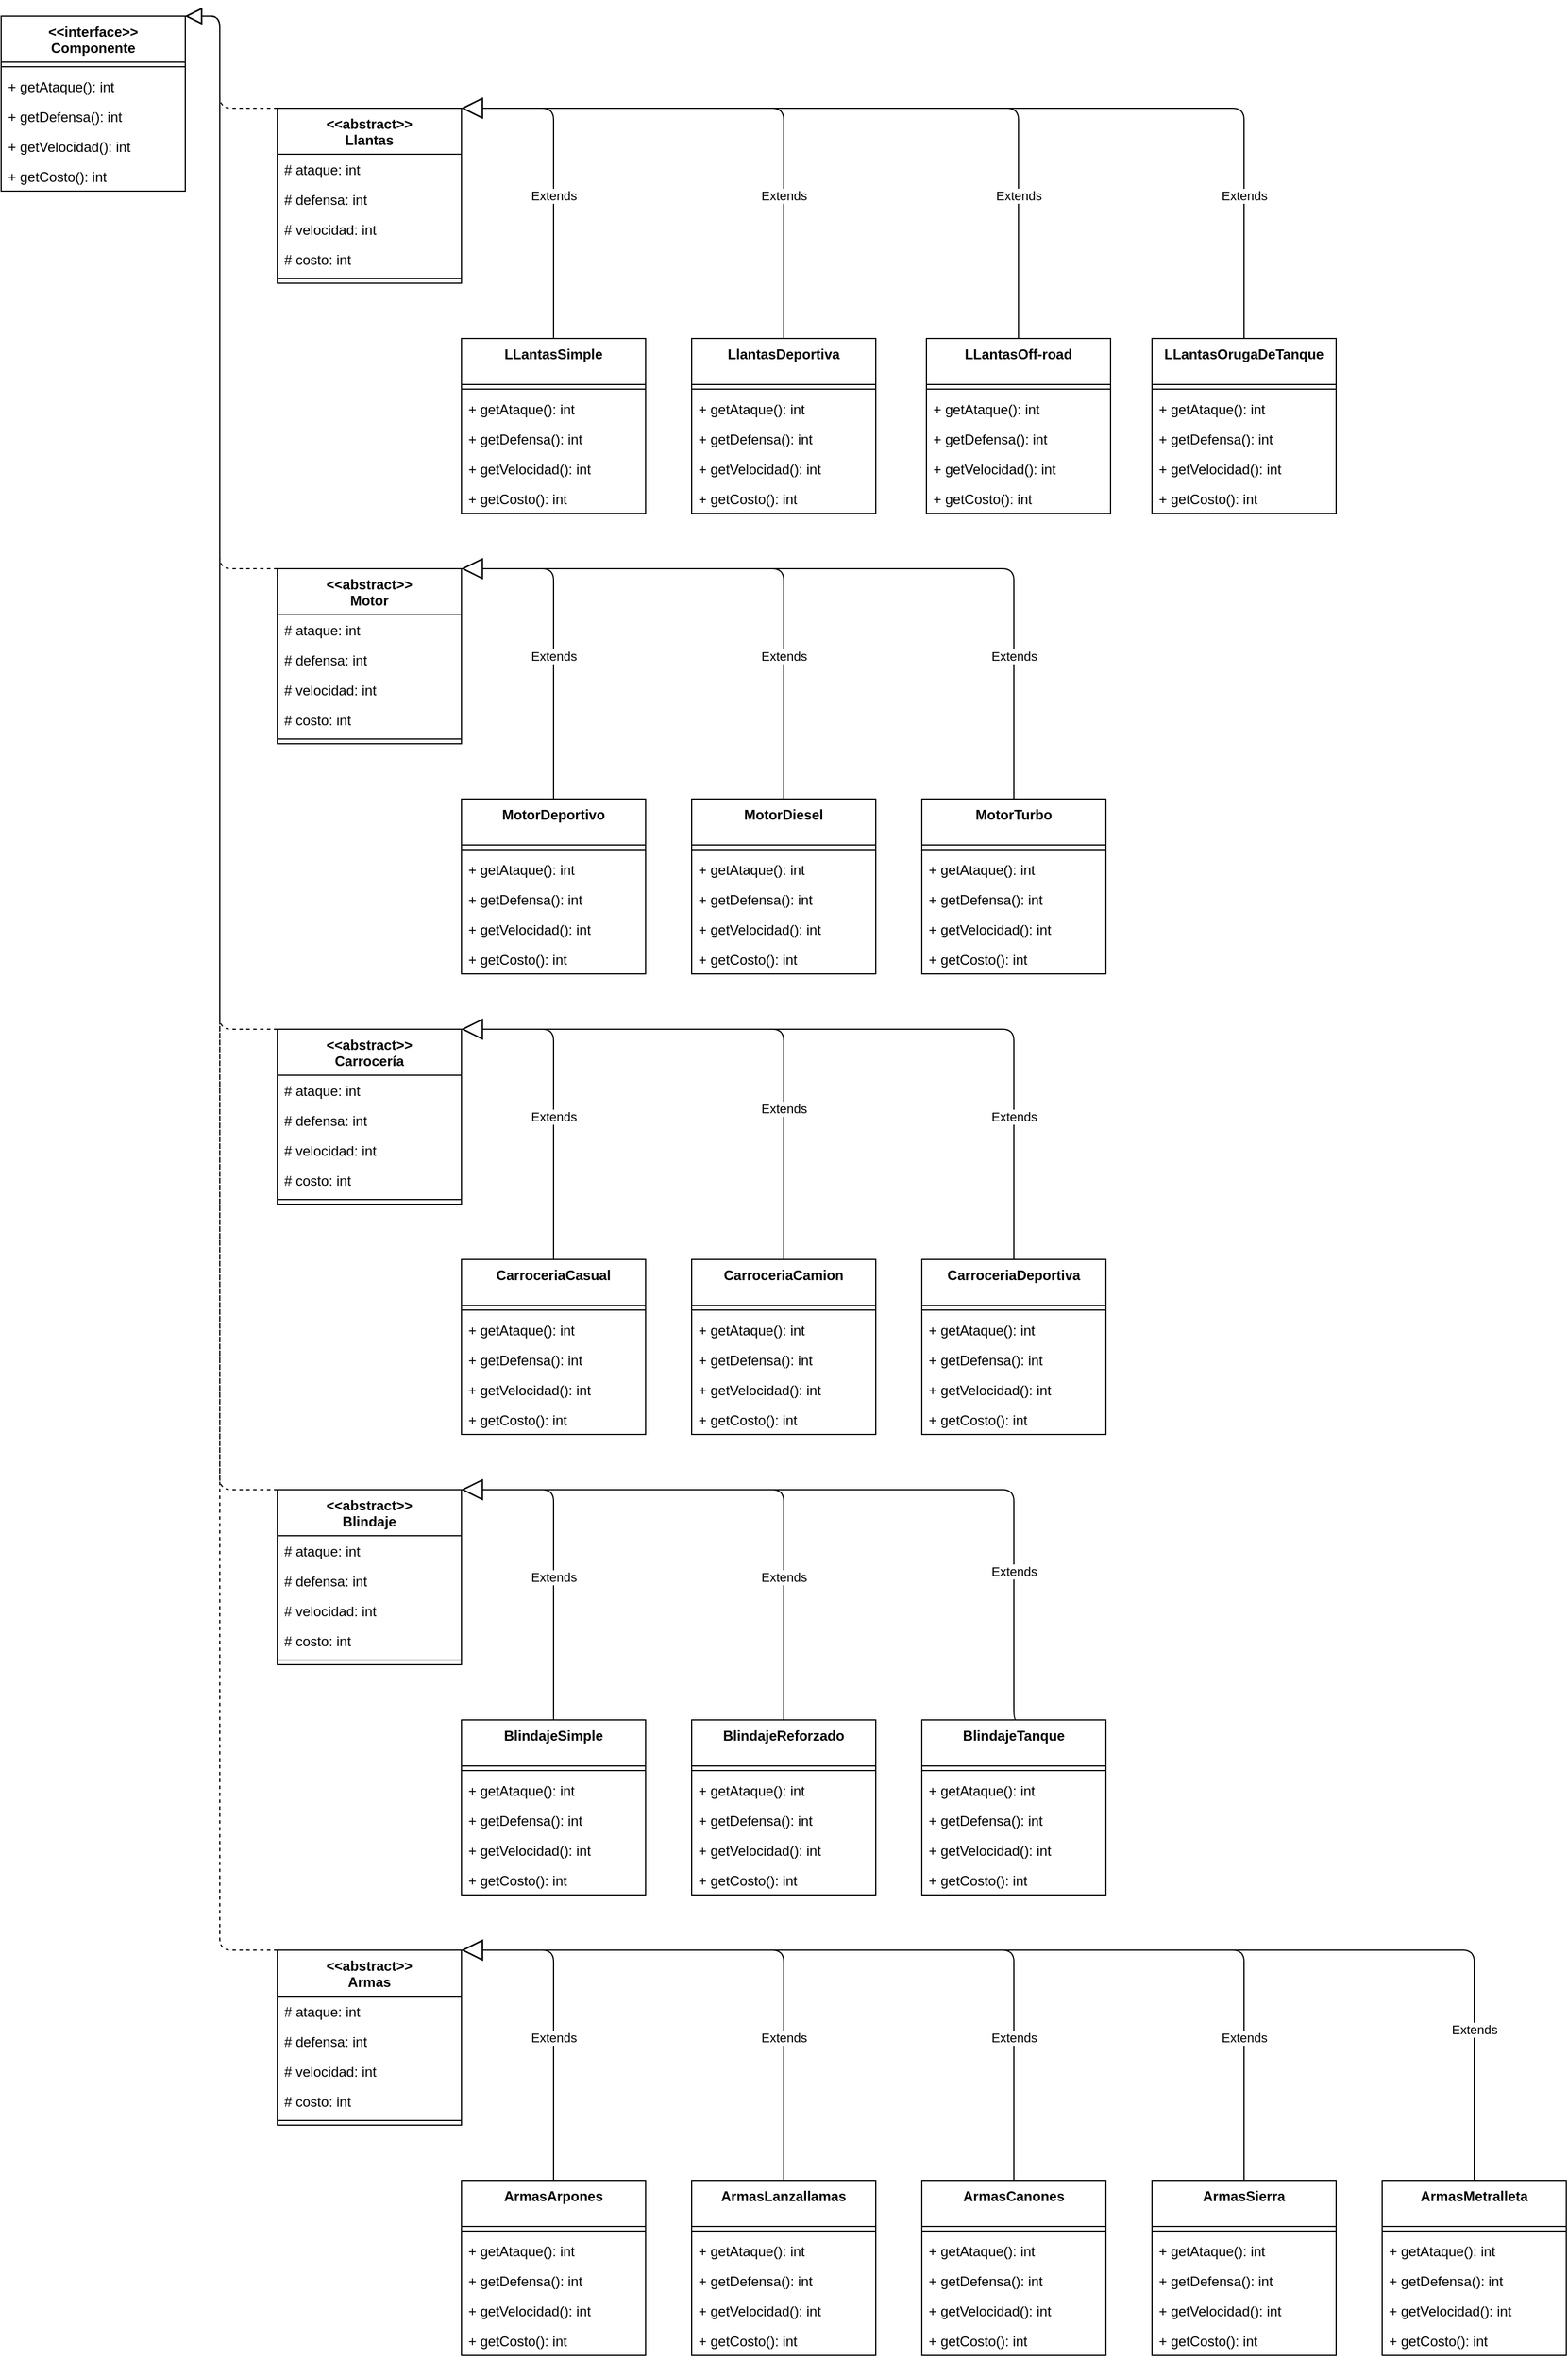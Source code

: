 <mxfile version="13.10.4" type="device" pages="2"><diagram id="xbYpVy04zfx8oQZbJUHU" name="Page-1"><mxGraphModel dx="7734" dy="4449" grid="0" gridSize="10" guides="1" tooltips="1" connect="1" arrows="1" fold="1" page="1" pageScale="1" pageWidth="827" pageHeight="1169" math="0" shadow="0"><root><mxCell id="0"/><mxCell id="1" parent="0"/><mxCell id="xLHPYMrKe80LzgOzbX_y-106" value="&lt;&lt;interface&gt;&gt;&#xA;Componente" style="swimlane;fontStyle=1;align=center;verticalAlign=top;childLayout=stackLayout;horizontal=1;startSize=40;horizontalStack=0;resizeParent=1;resizeParentMax=0;resizeLast=0;collapsible=1;marginBottom=0;" parent="1" vertex="1"><mxGeometry x="-160" y="-40" width="160" height="152" as="geometry"/></mxCell><mxCell id="xLHPYMrKe80LzgOzbX_y-108" value="" style="line;strokeWidth=1;fillColor=none;align=left;verticalAlign=middle;spacingTop=-1;spacingLeft=3;spacingRight=3;rotatable=0;labelPosition=right;points=[];portConstraint=eastwest;" parent="xLHPYMrKe80LzgOzbX_y-106" vertex="1"><mxGeometry y="40" width="160" height="8" as="geometry"/></mxCell><mxCell id="xLHPYMrKe80LzgOzbX_y-109" value="+ getAtaque(): int" style="text;strokeColor=none;fillColor=none;align=left;verticalAlign=top;spacingLeft=4;spacingRight=4;overflow=hidden;rotatable=0;points=[[0,0.5],[1,0.5]];portConstraint=eastwest;" parent="xLHPYMrKe80LzgOzbX_y-106" vertex="1"><mxGeometry y="48" width="160" height="26" as="geometry"/></mxCell><mxCell id="xLHPYMrKe80LzgOzbX_y-111" value="+ getDefensa(): int" style="text;strokeColor=none;fillColor=none;align=left;verticalAlign=top;spacingLeft=4;spacingRight=4;overflow=hidden;rotatable=0;points=[[0,0.5],[1,0.5]];portConstraint=eastwest;" parent="xLHPYMrKe80LzgOzbX_y-106" vertex="1"><mxGeometry y="74" width="160" height="26" as="geometry"/></mxCell><mxCell id="xLHPYMrKe80LzgOzbX_y-110" value="+ getVelocidad(): int" style="text;strokeColor=none;fillColor=none;align=left;verticalAlign=top;spacingLeft=4;spacingRight=4;overflow=hidden;rotatable=0;points=[[0,0.5],[1,0.5]];portConstraint=eastwest;" parent="xLHPYMrKe80LzgOzbX_y-106" vertex="1"><mxGeometry y="100" width="160" height="26" as="geometry"/></mxCell><mxCell id="xLHPYMrKe80LzgOzbX_y-112" value="+ getCosto(): int" style="text;strokeColor=none;fillColor=none;align=left;verticalAlign=top;spacingLeft=4;spacingRight=4;overflow=hidden;rotatable=0;points=[[0,0.5],[1,0.5]];portConstraint=eastwest;" parent="xLHPYMrKe80LzgOzbX_y-106" vertex="1"><mxGeometry y="126" width="160" height="26" as="geometry"/></mxCell><mxCell id="xLHPYMrKe80LzgOzbX_y-173" value="MotorDeportivo" style="swimlane;fontStyle=1;align=center;verticalAlign=top;childLayout=stackLayout;horizontal=1;startSize=40;horizontalStack=0;resizeParent=1;resizeParentMax=0;resizeLast=0;collapsible=1;marginBottom=0;" parent="1" vertex="1"><mxGeometry x="240" y="640" width="160" height="152" as="geometry"/></mxCell><mxCell id="xLHPYMrKe80LzgOzbX_y-178" value="" style="line;strokeWidth=1;fillColor=none;align=left;verticalAlign=middle;spacingTop=-1;spacingLeft=3;spacingRight=3;rotatable=0;labelPosition=right;points=[];portConstraint=eastwest;" parent="xLHPYMrKe80LzgOzbX_y-173" vertex="1"><mxGeometry y="40" width="160" height="8" as="geometry"/></mxCell><mxCell id="xLHPYMrKe80LzgOzbX_y-179" value="+ getAtaque(): int" style="text;strokeColor=none;fillColor=none;align=left;verticalAlign=top;spacingLeft=4;spacingRight=4;overflow=hidden;rotatable=0;points=[[0,0.5],[1,0.5]];portConstraint=eastwest;" parent="xLHPYMrKe80LzgOzbX_y-173" vertex="1"><mxGeometry y="48" width="160" height="26" as="geometry"/></mxCell><mxCell id="xLHPYMrKe80LzgOzbX_y-180" value="+ getDefensa(): int" style="text;strokeColor=none;fillColor=none;align=left;verticalAlign=top;spacingLeft=4;spacingRight=4;overflow=hidden;rotatable=0;points=[[0,0.5],[1,0.5]];portConstraint=eastwest;" parent="xLHPYMrKe80LzgOzbX_y-173" vertex="1"><mxGeometry y="74" width="160" height="26" as="geometry"/></mxCell><mxCell id="xLHPYMrKe80LzgOzbX_y-181" value="+ getVelocidad(): int" style="text;strokeColor=none;fillColor=none;align=left;verticalAlign=top;spacingLeft=4;spacingRight=4;overflow=hidden;rotatable=0;points=[[0,0.5],[1,0.5]];portConstraint=eastwest;" parent="xLHPYMrKe80LzgOzbX_y-173" vertex="1"><mxGeometry y="100" width="160" height="26" as="geometry"/></mxCell><mxCell id="xLHPYMrKe80LzgOzbX_y-182" value="+ getCosto(): int" style="text;strokeColor=none;fillColor=none;align=left;verticalAlign=top;spacingLeft=4;spacingRight=4;overflow=hidden;rotatable=0;points=[[0,0.5],[1,0.5]];portConstraint=eastwest;" parent="xLHPYMrKe80LzgOzbX_y-173" vertex="1"><mxGeometry y="126" width="160" height="26" as="geometry"/></mxCell><mxCell id="xLHPYMrKe80LzgOzbX_y-183" value="MotorDiesel" style="swimlane;fontStyle=1;align=center;verticalAlign=top;childLayout=stackLayout;horizontal=1;startSize=40;horizontalStack=0;resizeParent=1;resizeParentMax=0;resizeLast=0;collapsible=1;marginBottom=0;" parent="1" vertex="1"><mxGeometry x="440" y="640" width="160" height="152" as="geometry"/></mxCell><mxCell id="xLHPYMrKe80LzgOzbX_y-188" value="" style="line;strokeWidth=1;fillColor=none;align=left;verticalAlign=middle;spacingTop=-1;spacingLeft=3;spacingRight=3;rotatable=0;labelPosition=right;points=[];portConstraint=eastwest;" parent="xLHPYMrKe80LzgOzbX_y-183" vertex="1"><mxGeometry y="40" width="160" height="8" as="geometry"/></mxCell><mxCell id="xLHPYMrKe80LzgOzbX_y-189" value="+ getAtaque(): int" style="text;strokeColor=none;fillColor=none;align=left;verticalAlign=top;spacingLeft=4;spacingRight=4;overflow=hidden;rotatable=0;points=[[0,0.5],[1,0.5]];portConstraint=eastwest;" parent="xLHPYMrKe80LzgOzbX_y-183" vertex="1"><mxGeometry y="48" width="160" height="26" as="geometry"/></mxCell><mxCell id="xLHPYMrKe80LzgOzbX_y-190" value="+ getDefensa(): int" style="text;strokeColor=none;fillColor=none;align=left;verticalAlign=top;spacingLeft=4;spacingRight=4;overflow=hidden;rotatable=0;points=[[0,0.5],[1,0.5]];portConstraint=eastwest;" parent="xLHPYMrKe80LzgOzbX_y-183" vertex="1"><mxGeometry y="74" width="160" height="26" as="geometry"/></mxCell><mxCell id="xLHPYMrKe80LzgOzbX_y-191" value="+ getVelocidad(): int" style="text;strokeColor=none;fillColor=none;align=left;verticalAlign=top;spacingLeft=4;spacingRight=4;overflow=hidden;rotatable=0;points=[[0,0.5],[1,0.5]];portConstraint=eastwest;" parent="xLHPYMrKe80LzgOzbX_y-183" vertex="1"><mxGeometry y="100" width="160" height="26" as="geometry"/></mxCell><mxCell id="xLHPYMrKe80LzgOzbX_y-192" value="+ getCosto(): int" style="text;strokeColor=none;fillColor=none;align=left;verticalAlign=top;spacingLeft=4;spacingRight=4;overflow=hidden;rotatable=0;points=[[0,0.5],[1,0.5]];portConstraint=eastwest;" parent="xLHPYMrKe80LzgOzbX_y-183" vertex="1"><mxGeometry y="126" width="160" height="26" as="geometry"/></mxCell><mxCell id="xLHPYMrKe80LzgOzbX_y-193" value="MotorTurbo" style="swimlane;fontStyle=1;align=center;verticalAlign=top;childLayout=stackLayout;horizontal=1;startSize=40;horizontalStack=0;resizeParent=1;resizeParentMax=0;resizeLast=0;collapsible=1;marginBottom=0;" parent="1" vertex="1"><mxGeometry x="640" y="640" width="160" height="152" as="geometry"/></mxCell><mxCell id="xLHPYMrKe80LzgOzbX_y-198" value="" style="line;strokeWidth=1;fillColor=none;align=left;verticalAlign=middle;spacingTop=-1;spacingLeft=3;spacingRight=3;rotatable=0;labelPosition=right;points=[];portConstraint=eastwest;" parent="xLHPYMrKe80LzgOzbX_y-193" vertex="1"><mxGeometry y="40" width="160" height="8" as="geometry"/></mxCell><mxCell id="xLHPYMrKe80LzgOzbX_y-199" value="+ getAtaque(): int" style="text;strokeColor=none;fillColor=none;align=left;verticalAlign=top;spacingLeft=4;spacingRight=4;overflow=hidden;rotatable=0;points=[[0,0.5],[1,0.5]];portConstraint=eastwest;" parent="xLHPYMrKe80LzgOzbX_y-193" vertex="1"><mxGeometry y="48" width="160" height="26" as="geometry"/></mxCell><mxCell id="xLHPYMrKe80LzgOzbX_y-200" value="+ getDefensa(): int" style="text;strokeColor=none;fillColor=none;align=left;verticalAlign=top;spacingLeft=4;spacingRight=4;overflow=hidden;rotatable=0;points=[[0,0.5],[1,0.5]];portConstraint=eastwest;" parent="xLHPYMrKe80LzgOzbX_y-193" vertex="1"><mxGeometry y="74" width="160" height="26" as="geometry"/></mxCell><mxCell id="xLHPYMrKe80LzgOzbX_y-201" value="+ getVelocidad(): int" style="text;strokeColor=none;fillColor=none;align=left;verticalAlign=top;spacingLeft=4;spacingRight=4;overflow=hidden;rotatable=0;points=[[0,0.5],[1,0.5]];portConstraint=eastwest;" parent="xLHPYMrKe80LzgOzbX_y-193" vertex="1"><mxGeometry y="100" width="160" height="26" as="geometry"/></mxCell><mxCell id="xLHPYMrKe80LzgOzbX_y-202" value="+ getCosto(): int" style="text;strokeColor=none;fillColor=none;align=left;verticalAlign=top;spacingLeft=4;spacingRight=4;overflow=hidden;rotatable=0;points=[[0,0.5],[1,0.5]];portConstraint=eastwest;" parent="xLHPYMrKe80LzgOzbX_y-193" vertex="1"><mxGeometry y="126" width="160" height="26" as="geometry"/></mxCell><mxCell id="xLHPYMrKe80LzgOzbX_y-203" value="CarroceriaCasual" style="swimlane;fontStyle=1;align=center;verticalAlign=top;childLayout=stackLayout;horizontal=1;startSize=40;horizontalStack=0;resizeParent=1;resizeParentMax=0;resizeLast=0;collapsible=1;marginBottom=0;" parent="1" vertex="1"><mxGeometry x="240" y="1040" width="160" height="152" as="geometry"/></mxCell><mxCell id="xLHPYMrKe80LzgOzbX_y-208" value="" style="line;strokeWidth=1;fillColor=none;align=left;verticalAlign=middle;spacingTop=-1;spacingLeft=3;spacingRight=3;rotatable=0;labelPosition=right;points=[];portConstraint=eastwest;" parent="xLHPYMrKe80LzgOzbX_y-203" vertex="1"><mxGeometry y="40" width="160" height="8" as="geometry"/></mxCell><mxCell id="xLHPYMrKe80LzgOzbX_y-209" value="+ getAtaque(): int" style="text;strokeColor=none;fillColor=none;align=left;verticalAlign=top;spacingLeft=4;spacingRight=4;overflow=hidden;rotatable=0;points=[[0,0.5],[1,0.5]];portConstraint=eastwest;" parent="xLHPYMrKe80LzgOzbX_y-203" vertex="1"><mxGeometry y="48" width="160" height="26" as="geometry"/></mxCell><mxCell id="xLHPYMrKe80LzgOzbX_y-210" value="+ getDefensa(): int" style="text;strokeColor=none;fillColor=none;align=left;verticalAlign=top;spacingLeft=4;spacingRight=4;overflow=hidden;rotatable=0;points=[[0,0.5],[1,0.5]];portConstraint=eastwest;" parent="xLHPYMrKe80LzgOzbX_y-203" vertex="1"><mxGeometry y="74" width="160" height="26" as="geometry"/></mxCell><mxCell id="xLHPYMrKe80LzgOzbX_y-211" value="+ getVelocidad(): int" style="text;strokeColor=none;fillColor=none;align=left;verticalAlign=top;spacingLeft=4;spacingRight=4;overflow=hidden;rotatable=0;points=[[0,0.5],[1,0.5]];portConstraint=eastwest;" parent="xLHPYMrKe80LzgOzbX_y-203" vertex="1"><mxGeometry y="100" width="160" height="26" as="geometry"/></mxCell><mxCell id="xLHPYMrKe80LzgOzbX_y-212" value="+ getCosto(): int" style="text;strokeColor=none;fillColor=none;align=left;verticalAlign=top;spacingLeft=4;spacingRight=4;overflow=hidden;rotatable=0;points=[[0,0.5],[1,0.5]];portConstraint=eastwest;" parent="xLHPYMrKe80LzgOzbX_y-203" vertex="1"><mxGeometry y="126" width="160" height="26" as="geometry"/></mxCell><mxCell id="xLHPYMrKe80LzgOzbX_y-213" value="CarroceriaCamion" style="swimlane;fontStyle=1;align=center;verticalAlign=top;childLayout=stackLayout;horizontal=1;startSize=40;horizontalStack=0;resizeParent=1;resizeParentMax=0;resizeLast=0;collapsible=1;marginBottom=0;" parent="1" vertex="1"><mxGeometry x="440" y="1040" width="160" height="152" as="geometry"/></mxCell><mxCell id="xLHPYMrKe80LzgOzbX_y-218" value="" style="line;strokeWidth=1;fillColor=none;align=left;verticalAlign=middle;spacingTop=-1;spacingLeft=3;spacingRight=3;rotatable=0;labelPosition=right;points=[];portConstraint=eastwest;" parent="xLHPYMrKe80LzgOzbX_y-213" vertex="1"><mxGeometry y="40" width="160" height="8" as="geometry"/></mxCell><mxCell id="xLHPYMrKe80LzgOzbX_y-219" value="+ getAtaque(): int" style="text;strokeColor=none;fillColor=none;align=left;verticalAlign=top;spacingLeft=4;spacingRight=4;overflow=hidden;rotatable=0;points=[[0,0.5],[1,0.5]];portConstraint=eastwest;" parent="xLHPYMrKe80LzgOzbX_y-213" vertex="1"><mxGeometry y="48" width="160" height="26" as="geometry"/></mxCell><mxCell id="xLHPYMrKe80LzgOzbX_y-220" value="+ getDefensa(): int" style="text;strokeColor=none;fillColor=none;align=left;verticalAlign=top;spacingLeft=4;spacingRight=4;overflow=hidden;rotatable=0;points=[[0,0.5],[1,0.5]];portConstraint=eastwest;" parent="xLHPYMrKe80LzgOzbX_y-213" vertex="1"><mxGeometry y="74" width="160" height="26" as="geometry"/></mxCell><mxCell id="xLHPYMrKe80LzgOzbX_y-221" value="+ getVelocidad(): int" style="text;strokeColor=none;fillColor=none;align=left;verticalAlign=top;spacingLeft=4;spacingRight=4;overflow=hidden;rotatable=0;points=[[0,0.5],[1,0.5]];portConstraint=eastwest;" parent="xLHPYMrKe80LzgOzbX_y-213" vertex="1"><mxGeometry y="100" width="160" height="26" as="geometry"/></mxCell><mxCell id="xLHPYMrKe80LzgOzbX_y-222" value="+ getCosto(): int" style="text;strokeColor=none;fillColor=none;align=left;verticalAlign=top;spacingLeft=4;spacingRight=4;overflow=hidden;rotatable=0;points=[[0,0.5],[1,0.5]];portConstraint=eastwest;" parent="xLHPYMrKe80LzgOzbX_y-213" vertex="1"><mxGeometry y="126" width="160" height="26" as="geometry"/></mxCell><mxCell id="xLHPYMrKe80LzgOzbX_y-223" value="CarroceriaDeportiva" style="swimlane;fontStyle=1;align=center;verticalAlign=top;childLayout=stackLayout;horizontal=1;startSize=40;horizontalStack=0;resizeParent=1;resizeParentMax=0;resizeLast=0;collapsible=1;marginBottom=0;" parent="1" vertex="1"><mxGeometry x="640" y="1040" width="160" height="152" as="geometry"/></mxCell><mxCell id="xLHPYMrKe80LzgOzbX_y-228" value="" style="line;strokeWidth=1;fillColor=none;align=left;verticalAlign=middle;spacingTop=-1;spacingLeft=3;spacingRight=3;rotatable=0;labelPosition=right;points=[];portConstraint=eastwest;" parent="xLHPYMrKe80LzgOzbX_y-223" vertex="1"><mxGeometry y="40" width="160" height="8" as="geometry"/></mxCell><mxCell id="xLHPYMrKe80LzgOzbX_y-229" value="+ getAtaque(): int" style="text;strokeColor=none;fillColor=none;align=left;verticalAlign=top;spacingLeft=4;spacingRight=4;overflow=hidden;rotatable=0;points=[[0,0.5],[1,0.5]];portConstraint=eastwest;" parent="xLHPYMrKe80LzgOzbX_y-223" vertex="1"><mxGeometry y="48" width="160" height="26" as="geometry"/></mxCell><mxCell id="xLHPYMrKe80LzgOzbX_y-230" value="+ getDefensa(): int" style="text;strokeColor=none;fillColor=none;align=left;verticalAlign=top;spacingLeft=4;spacingRight=4;overflow=hidden;rotatable=0;points=[[0,0.5],[1,0.5]];portConstraint=eastwest;" parent="xLHPYMrKe80LzgOzbX_y-223" vertex="1"><mxGeometry y="74" width="160" height="26" as="geometry"/></mxCell><mxCell id="xLHPYMrKe80LzgOzbX_y-231" value="+ getVelocidad(): int" style="text;strokeColor=none;fillColor=none;align=left;verticalAlign=top;spacingLeft=4;spacingRight=4;overflow=hidden;rotatable=0;points=[[0,0.5],[1,0.5]];portConstraint=eastwest;" parent="xLHPYMrKe80LzgOzbX_y-223" vertex="1"><mxGeometry y="100" width="160" height="26" as="geometry"/></mxCell><mxCell id="xLHPYMrKe80LzgOzbX_y-232" value="+ getCosto(): int" style="text;strokeColor=none;fillColor=none;align=left;verticalAlign=top;spacingLeft=4;spacingRight=4;overflow=hidden;rotatable=0;points=[[0,0.5],[1,0.5]];portConstraint=eastwest;" parent="xLHPYMrKe80LzgOzbX_y-223" vertex="1"><mxGeometry y="126" width="160" height="26" as="geometry"/></mxCell><mxCell id="xLHPYMrKe80LzgOzbX_y-233" value="BlindajeSimple" style="swimlane;fontStyle=1;align=center;verticalAlign=top;childLayout=stackLayout;horizontal=1;startSize=40;horizontalStack=0;resizeParent=1;resizeParentMax=0;resizeLast=0;collapsible=1;marginBottom=0;" parent="1" vertex="1"><mxGeometry x="240" y="1440" width="160" height="152" as="geometry"/></mxCell><mxCell id="xLHPYMrKe80LzgOzbX_y-238" value="" style="line;strokeWidth=1;fillColor=none;align=left;verticalAlign=middle;spacingTop=-1;spacingLeft=3;spacingRight=3;rotatable=0;labelPosition=right;points=[];portConstraint=eastwest;" parent="xLHPYMrKe80LzgOzbX_y-233" vertex="1"><mxGeometry y="40" width="160" height="8" as="geometry"/></mxCell><mxCell id="xLHPYMrKe80LzgOzbX_y-239" value="+ getAtaque(): int" style="text;strokeColor=none;fillColor=none;align=left;verticalAlign=top;spacingLeft=4;spacingRight=4;overflow=hidden;rotatable=0;points=[[0,0.5],[1,0.5]];portConstraint=eastwest;" parent="xLHPYMrKe80LzgOzbX_y-233" vertex="1"><mxGeometry y="48" width="160" height="26" as="geometry"/></mxCell><mxCell id="xLHPYMrKe80LzgOzbX_y-240" value="+ getDefensa(): int" style="text;strokeColor=none;fillColor=none;align=left;verticalAlign=top;spacingLeft=4;spacingRight=4;overflow=hidden;rotatable=0;points=[[0,0.5],[1,0.5]];portConstraint=eastwest;" parent="xLHPYMrKe80LzgOzbX_y-233" vertex="1"><mxGeometry y="74" width="160" height="26" as="geometry"/></mxCell><mxCell id="xLHPYMrKe80LzgOzbX_y-241" value="+ getVelocidad(): int" style="text;strokeColor=none;fillColor=none;align=left;verticalAlign=top;spacingLeft=4;spacingRight=4;overflow=hidden;rotatable=0;points=[[0,0.5],[1,0.5]];portConstraint=eastwest;" parent="xLHPYMrKe80LzgOzbX_y-233" vertex="1"><mxGeometry y="100" width="160" height="26" as="geometry"/></mxCell><mxCell id="xLHPYMrKe80LzgOzbX_y-242" value="+ getCosto(): int" style="text;strokeColor=none;fillColor=none;align=left;verticalAlign=top;spacingLeft=4;spacingRight=4;overflow=hidden;rotatable=0;points=[[0,0.5],[1,0.5]];portConstraint=eastwest;" parent="xLHPYMrKe80LzgOzbX_y-233" vertex="1"><mxGeometry y="126" width="160" height="26" as="geometry"/></mxCell><mxCell id="xLHPYMrKe80LzgOzbX_y-14" value="&lt;&lt;abstract&gt;&gt;&#xA;Llantas" style="swimlane;fontStyle=1;align=center;verticalAlign=top;childLayout=stackLayout;horizontal=1;startSize=40;horizontalStack=0;resizeParent=1;resizeParentMax=0;resizeLast=0;collapsible=1;marginBottom=0;" parent="1" vertex="1"><mxGeometry x="80" y="40" width="160" height="152" as="geometry"/></mxCell><mxCell id="26" value="# ataque: int" style="text;strokeColor=none;fillColor=none;align=left;verticalAlign=top;spacingLeft=4;spacingRight=4;overflow=hidden;rotatable=0;points=[[0,0.5],[1,0.5]];portConstraint=eastwest;" parent="xLHPYMrKe80LzgOzbX_y-14" vertex="1"><mxGeometry y="40" width="160" height="26" as="geometry"/></mxCell><mxCell id="27" value="# defensa: int" style="text;strokeColor=none;fillColor=none;align=left;verticalAlign=top;spacingLeft=4;spacingRight=4;overflow=hidden;rotatable=0;points=[[0,0.5],[1,0.5]];portConstraint=eastwest;" parent="xLHPYMrKe80LzgOzbX_y-14" vertex="1"><mxGeometry y="66" width="160" height="26" as="geometry"/></mxCell><mxCell id="28" value="# velocidad: int" style="text;strokeColor=none;fillColor=none;align=left;verticalAlign=top;spacingLeft=4;spacingRight=4;overflow=hidden;rotatable=0;points=[[0,0.5],[1,0.5]];portConstraint=eastwest;" parent="xLHPYMrKe80LzgOzbX_y-14" vertex="1"><mxGeometry y="92" width="160" height="26" as="geometry"/></mxCell><mxCell id="29" value="# costo: int" style="text;strokeColor=none;fillColor=none;align=left;verticalAlign=top;spacingLeft=4;spacingRight=4;overflow=hidden;rotatable=0;points=[[0,0.5],[1,0.5]];portConstraint=eastwest;" parent="xLHPYMrKe80LzgOzbX_y-14" vertex="1"><mxGeometry y="118" width="160" height="26" as="geometry"/></mxCell><mxCell id="xLHPYMrKe80LzgOzbX_y-16" value="" style="line;strokeWidth=1;fillColor=none;align=left;verticalAlign=middle;spacingTop=-1;spacingLeft=3;spacingRight=3;rotatable=0;labelPosition=right;points=[];portConstraint=eastwest;" parent="xLHPYMrKe80LzgOzbX_y-14" vertex="1"><mxGeometry y="144" width="160" height="8" as="geometry"/></mxCell><mxCell id="10" value="LLantasSimple" style="swimlane;fontStyle=1;align=center;verticalAlign=top;childLayout=stackLayout;horizontal=1;startSize=40;horizontalStack=0;resizeParent=1;resizeParentMax=0;resizeLast=0;collapsible=1;marginBottom=0;" parent="1" vertex="1"><mxGeometry x="240" y="240" width="160" height="152" as="geometry"/></mxCell><mxCell id="11" value="" style="line;strokeWidth=1;fillColor=none;align=left;verticalAlign=middle;spacingTop=-1;spacingLeft=3;spacingRight=3;rotatable=0;labelPosition=right;points=[];portConstraint=eastwest;" parent="10" vertex="1"><mxGeometry y="40" width="160" height="8" as="geometry"/></mxCell><mxCell id="12" value="+ getAtaque(): int" style="text;strokeColor=none;fillColor=none;align=left;verticalAlign=top;spacingLeft=4;spacingRight=4;overflow=hidden;rotatable=0;points=[[0,0.5],[1,0.5]];portConstraint=eastwest;" parent="10" vertex="1"><mxGeometry y="48" width="160" height="26" as="geometry"/></mxCell><mxCell id="13" value="+ getDefensa(): int" style="text;strokeColor=none;fillColor=none;align=left;verticalAlign=top;spacingLeft=4;spacingRight=4;overflow=hidden;rotatable=0;points=[[0,0.5],[1,0.5]];portConstraint=eastwest;" parent="10" vertex="1"><mxGeometry y="74" width="160" height="26" as="geometry"/></mxCell><mxCell id="14" value="+ getVelocidad(): int" style="text;strokeColor=none;fillColor=none;align=left;verticalAlign=top;spacingLeft=4;spacingRight=4;overflow=hidden;rotatable=0;points=[[0,0.5],[1,0.5]];portConstraint=eastwest;" parent="10" vertex="1"><mxGeometry y="100" width="160" height="26" as="geometry"/></mxCell><mxCell id="15" value="+ getCosto(): int" style="text;strokeColor=none;fillColor=none;align=left;verticalAlign=top;spacingLeft=4;spacingRight=4;overflow=hidden;rotatable=0;points=[[0,0.5],[1,0.5]];portConstraint=eastwest;" parent="10" vertex="1"><mxGeometry y="126" width="160" height="26" as="geometry"/></mxCell><mxCell id="xLHPYMrKe80LzgOzbX_y-143" value="LlantasDeportiva" style="swimlane;fontStyle=1;align=center;verticalAlign=top;childLayout=stackLayout;horizontal=1;startSize=40;horizontalStack=0;resizeParent=1;resizeParentMax=0;resizeLast=0;collapsible=1;marginBottom=0;" parent="1" vertex="1"><mxGeometry x="440" y="240" width="160" height="152" as="geometry"/></mxCell><mxCell id="xLHPYMrKe80LzgOzbX_y-148" value="" style="line;strokeWidth=1;fillColor=none;align=left;verticalAlign=middle;spacingTop=-1;spacingLeft=3;spacingRight=3;rotatable=0;labelPosition=right;points=[];portConstraint=eastwest;" parent="xLHPYMrKe80LzgOzbX_y-143" vertex="1"><mxGeometry y="40" width="160" height="8" as="geometry"/></mxCell><mxCell id="xLHPYMrKe80LzgOzbX_y-149" value="+ getAtaque(): int" style="text;strokeColor=none;fillColor=none;align=left;verticalAlign=top;spacingLeft=4;spacingRight=4;overflow=hidden;rotatable=0;points=[[0,0.5],[1,0.5]];portConstraint=eastwest;" parent="xLHPYMrKe80LzgOzbX_y-143" vertex="1"><mxGeometry y="48" width="160" height="26" as="geometry"/></mxCell><mxCell id="xLHPYMrKe80LzgOzbX_y-150" value="+ getDefensa(): int" style="text;strokeColor=none;fillColor=none;align=left;verticalAlign=top;spacingLeft=4;spacingRight=4;overflow=hidden;rotatable=0;points=[[0,0.5],[1,0.5]];portConstraint=eastwest;" parent="xLHPYMrKe80LzgOzbX_y-143" vertex="1"><mxGeometry y="74" width="160" height="26" as="geometry"/></mxCell><mxCell id="xLHPYMrKe80LzgOzbX_y-151" value="+ getVelocidad(): int" style="text;strokeColor=none;fillColor=none;align=left;verticalAlign=top;spacingLeft=4;spacingRight=4;overflow=hidden;rotatable=0;points=[[0,0.5],[1,0.5]];portConstraint=eastwest;" parent="xLHPYMrKe80LzgOzbX_y-143" vertex="1"><mxGeometry y="100" width="160" height="26" as="geometry"/></mxCell><mxCell id="xLHPYMrKe80LzgOzbX_y-152" value="+ getCosto(): int" style="text;strokeColor=none;fillColor=none;align=left;verticalAlign=top;spacingLeft=4;spacingRight=4;overflow=hidden;rotatable=0;points=[[0,0.5],[1,0.5]];portConstraint=eastwest;" parent="xLHPYMrKe80LzgOzbX_y-143" vertex="1"><mxGeometry y="126" width="160" height="26" as="geometry"/></mxCell><mxCell id="xLHPYMrKe80LzgOzbX_y-153" value="LLantasOff-road" style="swimlane;fontStyle=1;align=center;verticalAlign=top;childLayout=stackLayout;horizontal=1;startSize=40;horizontalStack=0;resizeParent=1;resizeParentMax=0;resizeLast=0;collapsible=1;marginBottom=0;" parent="1" vertex="1"><mxGeometry x="644" y="240" width="160" height="152" as="geometry"/></mxCell><mxCell id="xLHPYMrKe80LzgOzbX_y-158" value="" style="line;strokeWidth=1;fillColor=none;align=left;verticalAlign=middle;spacingTop=-1;spacingLeft=3;spacingRight=3;rotatable=0;labelPosition=right;points=[];portConstraint=eastwest;" parent="xLHPYMrKe80LzgOzbX_y-153" vertex="1"><mxGeometry y="40" width="160" height="8" as="geometry"/></mxCell><mxCell id="xLHPYMrKe80LzgOzbX_y-159" value="+ getAtaque(): int" style="text;strokeColor=none;fillColor=none;align=left;verticalAlign=top;spacingLeft=4;spacingRight=4;overflow=hidden;rotatable=0;points=[[0,0.5],[1,0.5]];portConstraint=eastwest;" parent="xLHPYMrKe80LzgOzbX_y-153" vertex="1"><mxGeometry y="48" width="160" height="26" as="geometry"/></mxCell><mxCell id="xLHPYMrKe80LzgOzbX_y-160" value="+ getDefensa(): int" style="text;strokeColor=none;fillColor=none;align=left;verticalAlign=top;spacingLeft=4;spacingRight=4;overflow=hidden;rotatable=0;points=[[0,0.5],[1,0.5]];portConstraint=eastwest;" parent="xLHPYMrKe80LzgOzbX_y-153" vertex="1"><mxGeometry y="74" width="160" height="26" as="geometry"/></mxCell><mxCell id="xLHPYMrKe80LzgOzbX_y-161" value="+ getVelocidad(): int" style="text;strokeColor=none;fillColor=none;align=left;verticalAlign=top;spacingLeft=4;spacingRight=4;overflow=hidden;rotatable=0;points=[[0,0.5],[1,0.5]];portConstraint=eastwest;" parent="xLHPYMrKe80LzgOzbX_y-153" vertex="1"><mxGeometry y="100" width="160" height="26" as="geometry"/></mxCell><mxCell id="xLHPYMrKe80LzgOzbX_y-162" value="+ getCosto(): int" style="text;strokeColor=none;fillColor=none;align=left;verticalAlign=top;spacingLeft=4;spacingRight=4;overflow=hidden;rotatable=0;points=[[0,0.5],[1,0.5]];portConstraint=eastwest;" parent="xLHPYMrKe80LzgOzbX_y-153" vertex="1"><mxGeometry y="126" width="160" height="26" as="geometry"/></mxCell><mxCell id="xLHPYMrKe80LzgOzbX_y-163" value="LLantasOrugaDeTanque" style="swimlane;fontStyle=1;align=center;verticalAlign=top;childLayout=stackLayout;horizontal=1;startSize=40;horizontalStack=0;resizeParent=1;resizeParentMax=0;resizeLast=0;collapsible=1;marginBottom=0;" parent="1" vertex="1"><mxGeometry x="840" y="240" width="160" height="152" as="geometry"/></mxCell><mxCell id="xLHPYMrKe80LzgOzbX_y-168" value="" style="line;strokeWidth=1;fillColor=none;align=left;verticalAlign=middle;spacingTop=-1;spacingLeft=3;spacingRight=3;rotatable=0;labelPosition=right;points=[];portConstraint=eastwest;" parent="xLHPYMrKe80LzgOzbX_y-163" vertex="1"><mxGeometry y="40" width="160" height="8" as="geometry"/></mxCell><mxCell id="xLHPYMrKe80LzgOzbX_y-169" value="+ getAtaque(): int" style="text;strokeColor=none;fillColor=none;align=left;verticalAlign=top;spacingLeft=4;spacingRight=4;overflow=hidden;rotatable=0;points=[[0,0.5],[1,0.5]];portConstraint=eastwest;" parent="xLHPYMrKe80LzgOzbX_y-163" vertex="1"><mxGeometry y="48" width="160" height="26" as="geometry"/></mxCell><mxCell id="xLHPYMrKe80LzgOzbX_y-170" value="+ getDefensa(): int" style="text;strokeColor=none;fillColor=none;align=left;verticalAlign=top;spacingLeft=4;spacingRight=4;overflow=hidden;rotatable=0;points=[[0,0.5],[1,0.5]];portConstraint=eastwest;" parent="xLHPYMrKe80LzgOzbX_y-163" vertex="1"><mxGeometry y="74" width="160" height="26" as="geometry"/></mxCell><mxCell id="xLHPYMrKe80LzgOzbX_y-171" value="+ getVelocidad(): int" style="text;strokeColor=none;fillColor=none;align=left;verticalAlign=top;spacingLeft=4;spacingRight=4;overflow=hidden;rotatable=0;points=[[0,0.5],[1,0.5]];portConstraint=eastwest;" parent="xLHPYMrKe80LzgOzbX_y-163" vertex="1"><mxGeometry y="100" width="160" height="26" as="geometry"/></mxCell><mxCell id="xLHPYMrKe80LzgOzbX_y-172" value="+ getCosto(): int" style="text;strokeColor=none;fillColor=none;align=left;verticalAlign=top;spacingLeft=4;spacingRight=4;overflow=hidden;rotatable=0;points=[[0,0.5],[1,0.5]];portConstraint=eastwest;" parent="xLHPYMrKe80LzgOzbX_y-163" vertex="1"><mxGeometry y="126" width="160" height="26" as="geometry"/></mxCell><mxCell id="49" value="&lt;&lt;abstract&gt;&gt;&#xA;Armas" style="swimlane;fontStyle=1;align=center;verticalAlign=top;childLayout=stackLayout;horizontal=1;startSize=40;horizontalStack=0;resizeParent=1;resizeParentMax=0;resizeLast=0;collapsible=1;marginBottom=0;" parent="1" vertex="1"><mxGeometry x="80" y="1640" width="160" height="152" as="geometry"/></mxCell><mxCell id="50" value="# ataque: int" style="text;strokeColor=none;fillColor=none;align=left;verticalAlign=top;spacingLeft=4;spacingRight=4;overflow=hidden;rotatable=0;points=[[0,0.5],[1,0.5]];portConstraint=eastwest;" parent="49" vertex="1"><mxGeometry y="40" width="160" height="26" as="geometry"/></mxCell><mxCell id="51" value="# defensa: int" style="text;strokeColor=none;fillColor=none;align=left;verticalAlign=top;spacingLeft=4;spacingRight=4;overflow=hidden;rotatable=0;points=[[0,0.5],[1,0.5]];portConstraint=eastwest;" parent="49" vertex="1"><mxGeometry y="66" width="160" height="26" as="geometry"/></mxCell><mxCell id="52" value="# velocidad: int" style="text;strokeColor=none;fillColor=none;align=left;verticalAlign=top;spacingLeft=4;spacingRight=4;overflow=hidden;rotatable=0;points=[[0,0.5],[1,0.5]];portConstraint=eastwest;" parent="49" vertex="1"><mxGeometry y="92" width="160" height="26" as="geometry"/></mxCell><mxCell id="53" value="# costo: int" style="text;strokeColor=none;fillColor=none;align=left;verticalAlign=top;spacingLeft=4;spacingRight=4;overflow=hidden;rotatable=0;points=[[0,0.5],[1,0.5]];portConstraint=eastwest;" parent="49" vertex="1"><mxGeometry y="118" width="160" height="26" as="geometry"/></mxCell><mxCell id="54" value="" style="line;strokeWidth=1;fillColor=none;align=left;verticalAlign=middle;spacingTop=-1;spacingLeft=3;spacingRight=3;rotatable=0;labelPosition=right;points=[];portConstraint=eastwest;" parent="49" vertex="1"><mxGeometry y="144" width="160" height="8" as="geometry"/></mxCell><mxCell id="55" value="" style="endArrow=block;dashed=1;endFill=0;endSize=12;html=1;exitX=0;exitY=0;exitDx=0;exitDy=0;entryX=1;entryY=0;entryDx=0;entryDy=0;edgeStyle=elbowEdgeStyle;" parent="1" source="xLHPYMrKe80LzgOzbX_y-14" target="xLHPYMrKe80LzgOzbX_y-106" edge="1"><mxGeometry width="160" relative="1" as="geometry"><mxPoint x="290" y="30" as="sourcePoint"/><mxPoint x="610" y="30" as="targetPoint"/><Array as="points"><mxPoint x="30" y="20"/><mxPoint x="30" y="36"/></Array></mxGeometry></mxCell><mxCell id="56" value="" style="endArrow=block;dashed=1;endFill=0;endSize=12;html=1;exitX=0;exitY=0;exitDx=0;exitDy=0;entryX=1;entryY=0;entryDx=0;entryDy=0;edgeStyle=elbowEdgeStyle;" parent="1" source="30" target="xLHPYMrKe80LzgOzbX_y-106" edge="1"><mxGeometry width="160" relative="1" as="geometry"><mxPoint x="-30" y="344.0" as="sourcePoint"/><mxPoint x="-100" y="210.0" as="targetPoint"/><Array as="points"><mxPoint x="30" y="120"/></Array></mxGeometry></mxCell><mxCell id="57" value="" style="endArrow=block;dashed=1;endFill=0;endSize=12;html=1;exitX=0;exitY=0;exitDx=0;exitDy=0;entryX=1;entryY=0;entryDx=0;entryDy=0;edgeStyle=elbowEdgeStyle;" parent="1" source="36" target="xLHPYMrKe80LzgOzbX_y-106" edge="1"><mxGeometry width="160" relative="1" as="geometry"><mxPoint x="90" y="114.0" as="sourcePoint"/><mxPoint x="20" y="-20.0" as="targetPoint"/><Array as="points"><mxPoint x="30" y="110"/><mxPoint x="26" y="650"/></Array></mxGeometry></mxCell><mxCell id="58" value="" style="endArrow=block;dashed=1;endFill=0;endSize=12;html=1;exitX=0;exitY=0;exitDx=0;exitDy=0;entryX=1;entryY=0;entryDx=0;entryDy=0;edgeStyle=elbowEdgeStyle;" parent="1" source="43" target="xLHPYMrKe80LzgOzbX_y-106" edge="1"><mxGeometry width="160" relative="1" as="geometry"><mxPoint x="100" y="124.0" as="sourcePoint"/><mxPoint x="30" y="-10.0" as="targetPoint"/><Array as="points"><mxPoint x="30" y="100"/></Array></mxGeometry></mxCell><mxCell id="59" value="" style="endArrow=block;dashed=1;endFill=0;endSize=12;html=1;exitX=0;exitY=0;exitDx=0;exitDy=0;entryX=1;entryY=0;entryDx=0;entryDy=0;edgeStyle=elbowEdgeStyle;" parent="1" source="49" target="xLHPYMrKe80LzgOzbX_y-106" edge="1"><mxGeometry width="160" relative="1" as="geometry"><mxPoint x="110" y="134.0" as="sourcePoint"/><mxPoint x="40" y="-2.274e-13" as="targetPoint"/><Array as="points"><mxPoint x="30" y="1690"/></Array></mxGeometry></mxCell><mxCell id="30" value="&lt;&lt;abstract&gt;&gt;&#xA;Motor" style="swimlane;fontStyle=1;align=center;verticalAlign=top;childLayout=stackLayout;horizontal=1;startSize=40;horizontalStack=0;resizeParent=1;resizeParentMax=0;resizeLast=0;collapsible=1;marginBottom=0;" parent="1" vertex="1"><mxGeometry x="80" y="440" width="160" height="152" as="geometry"/></mxCell><mxCell id="31" value="# ataque: int" style="text;strokeColor=none;fillColor=none;align=left;verticalAlign=top;spacingLeft=4;spacingRight=4;overflow=hidden;rotatable=0;points=[[0,0.5],[1,0.5]];portConstraint=eastwest;" parent="30" vertex="1"><mxGeometry y="40" width="160" height="26" as="geometry"/></mxCell><mxCell id="32" value="# defensa: int" style="text;strokeColor=none;fillColor=none;align=left;verticalAlign=top;spacingLeft=4;spacingRight=4;overflow=hidden;rotatable=0;points=[[0,0.5],[1,0.5]];portConstraint=eastwest;" parent="30" vertex="1"><mxGeometry y="66" width="160" height="26" as="geometry"/></mxCell><mxCell id="33" value="# velocidad: int" style="text;strokeColor=none;fillColor=none;align=left;verticalAlign=top;spacingLeft=4;spacingRight=4;overflow=hidden;rotatable=0;points=[[0,0.5],[1,0.5]];portConstraint=eastwest;" parent="30" vertex="1"><mxGeometry y="92" width="160" height="26" as="geometry"/></mxCell><mxCell id="34" value="# costo: int" style="text;strokeColor=none;fillColor=none;align=left;verticalAlign=top;spacingLeft=4;spacingRight=4;overflow=hidden;rotatable=0;points=[[0,0.5],[1,0.5]];portConstraint=eastwest;" parent="30" vertex="1"><mxGeometry y="118" width="160" height="26" as="geometry"/></mxCell><mxCell id="35" value="" style="line;strokeWidth=1;fillColor=none;align=left;verticalAlign=middle;spacingTop=-1;spacingLeft=3;spacingRight=3;rotatable=0;labelPosition=right;points=[];portConstraint=eastwest;" parent="30" vertex="1"><mxGeometry y="144" width="160" height="8" as="geometry"/></mxCell><mxCell id="36" value="&lt;&lt;abstract&gt;&gt;&#xA;Carrocería" style="swimlane;fontStyle=1;align=center;verticalAlign=top;childLayout=stackLayout;horizontal=1;startSize=40;horizontalStack=0;resizeParent=1;resizeParentMax=0;resizeLast=0;collapsible=1;marginBottom=0;" parent="1" vertex="1"><mxGeometry x="80" y="840" width="160" height="152" as="geometry"/></mxCell><mxCell id="37" value="# ataque: int" style="text;strokeColor=none;fillColor=none;align=left;verticalAlign=top;spacingLeft=4;spacingRight=4;overflow=hidden;rotatable=0;points=[[0,0.5],[1,0.5]];portConstraint=eastwest;" parent="36" vertex="1"><mxGeometry y="40" width="160" height="26" as="geometry"/></mxCell><mxCell id="38" value="# defensa: int" style="text;strokeColor=none;fillColor=none;align=left;verticalAlign=top;spacingLeft=4;spacingRight=4;overflow=hidden;rotatable=0;points=[[0,0.5],[1,0.5]];portConstraint=eastwest;" parent="36" vertex="1"><mxGeometry y="66" width="160" height="26" as="geometry"/></mxCell><mxCell id="39" value="# velocidad: int" style="text;strokeColor=none;fillColor=none;align=left;verticalAlign=top;spacingLeft=4;spacingRight=4;overflow=hidden;rotatable=0;points=[[0,0.5],[1,0.5]];portConstraint=eastwest;" parent="36" vertex="1"><mxGeometry y="92" width="160" height="26" as="geometry"/></mxCell><mxCell id="40" value="# costo: int" style="text;strokeColor=none;fillColor=none;align=left;verticalAlign=top;spacingLeft=4;spacingRight=4;overflow=hidden;rotatable=0;points=[[0,0.5],[1,0.5]];portConstraint=eastwest;" parent="36" vertex="1"><mxGeometry y="118" width="160" height="26" as="geometry"/></mxCell><mxCell id="41" value="" style="line;strokeWidth=1;fillColor=none;align=left;verticalAlign=middle;spacingTop=-1;spacingLeft=3;spacingRight=3;rotatable=0;labelPosition=right;points=[];portConstraint=eastwest;" parent="36" vertex="1"><mxGeometry y="144" width="160" height="8" as="geometry"/></mxCell><mxCell id="43" value="&lt;&lt;abstract&gt;&gt;&#xA;Blindaje" style="swimlane;fontStyle=1;align=center;verticalAlign=top;childLayout=stackLayout;horizontal=1;startSize=40;horizontalStack=0;resizeParent=1;resizeParentMax=0;resizeLast=0;collapsible=1;marginBottom=0;" parent="1" vertex="1"><mxGeometry x="80" y="1240" width="160" height="152" as="geometry"/></mxCell><mxCell id="44" value="# ataque: int" style="text;strokeColor=none;fillColor=none;align=left;verticalAlign=top;spacingLeft=4;spacingRight=4;overflow=hidden;rotatable=0;points=[[0,0.5],[1,0.5]];portConstraint=eastwest;" parent="43" vertex="1"><mxGeometry y="40" width="160" height="26" as="geometry"/></mxCell><mxCell id="45" value="# defensa: int" style="text;strokeColor=none;fillColor=none;align=left;verticalAlign=top;spacingLeft=4;spacingRight=4;overflow=hidden;rotatable=0;points=[[0,0.5],[1,0.5]];portConstraint=eastwest;" parent="43" vertex="1"><mxGeometry y="66" width="160" height="26" as="geometry"/></mxCell><mxCell id="46" value="# velocidad: int" style="text;strokeColor=none;fillColor=none;align=left;verticalAlign=top;spacingLeft=4;spacingRight=4;overflow=hidden;rotatable=0;points=[[0,0.5],[1,0.5]];portConstraint=eastwest;" parent="43" vertex="1"><mxGeometry y="92" width="160" height="26" as="geometry"/></mxCell><mxCell id="47" value="# costo: int" style="text;strokeColor=none;fillColor=none;align=left;verticalAlign=top;spacingLeft=4;spacingRight=4;overflow=hidden;rotatable=0;points=[[0,0.5],[1,0.5]];portConstraint=eastwest;" parent="43" vertex="1"><mxGeometry y="118" width="160" height="26" as="geometry"/></mxCell><mxCell id="48" value="" style="line;strokeWidth=1;fillColor=none;align=left;verticalAlign=middle;spacingTop=-1;spacingLeft=3;spacingRight=3;rotatable=0;labelPosition=right;points=[];portConstraint=eastwest;" parent="43" vertex="1"><mxGeometry y="144" width="160" height="8" as="geometry"/></mxCell><mxCell id="60" value="Extends" style="endArrow=block;endSize=16;endFill=0;html=1;entryX=1;entryY=0;entryDx=0;entryDy=0;exitX=0.5;exitY=0;exitDx=0;exitDy=0;edgeStyle=elbowEdgeStyle;" parent="1" source="10" target="xLHPYMrKe80LzgOzbX_y-14" edge="1"><mxGeometry x="-0.114" width="160" relative="1" as="geometry"><mxPoint x="500" y="170" as="sourcePoint"/><mxPoint x="660" y="170" as="targetPoint"/><Array as="points"><mxPoint x="320" y="140"/></Array><mxPoint as="offset"/></mxGeometry></mxCell><mxCell id="61" value="Extends" style="endArrow=block;endSize=16;endFill=0;html=1;entryX=1;entryY=0;entryDx=0;entryDy=0;edgeStyle=elbowEdgeStyle;exitX=0.5;exitY=0;exitDx=0;exitDy=0;" parent="1" source="xLHPYMrKe80LzgOzbX_y-143" target="xLHPYMrKe80LzgOzbX_y-14" edge="1"><mxGeometry x="-0.483" width="160" relative="1" as="geometry"><mxPoint x="520" y="240" as="sourcePoint"/><mxPoint x="250.0" y="50" as="targetPoint"/><Array as="points"><mxPoint x="520" y="120"/><mxPoint x="330" y="150"/></Array><mxPoint as="offset"/></mxGeometry></mxCell><mxCell id="62" value="Extends" style="endArrow=block;endSize=16;endFill=0;html=1;entryX=1;entryY=0;entryDx=0;entryDy=0;exitX=0.5;exitY=0;exitDx=0;exitDy=0;edgeStyle=elbowEdgeStyle;" parent="1" source="xLHPYMrKe80LzgOzbX_y-153" target="xLHPYMrKe80LzgOzbX_y-14" edge="1"><mxGeometry x="-0.637" width="160" relative="1" as="geometry"><mxPoint x="340" y="260" as="sourcePoint"/><mxPoint x="260.0" y="60" as="targetPoint"/><Array as="points"><mxPoint x="724" y="180"/><mxPoint x="340" y="160"/></Array><mxPoint as="offset"/></mxGeometry></mxCell><mxCell id="63" value="Extends" style="endArrow=block;endSize=16;endFill=0;html=1;entryX=1;entryY=0;entryDx=0;entryDy=0;exitX=0.5;exitY=0;exitDx=0;exitDy=0;edgeStyle=elbowEdgeStyle;" parent="1" source="xLHPYMrKe80LzgOzbX_y-163" target="xLHPYMrKe80LzgOzbX_y-14" edge="1"><mxGeometry x="-0.718" width="160" relative="1" as="geometry"><mxPoint x="350" y="270" as="sourcePoint"/><mxPoint x="270.0" y="70" as="targetPoint"/><Array as="points"><mxPoint x="920" y="180"/><mxPoint x="350" y="170"/></Array><mxPoint as="offset"/></mxGeometry></mxCell><mxCell id="64" value="Extends" style="endArrow=block;endSize=16;endFill=0;html=1;entryX=1;entryY=0;entryDx=0;entryDy=0;exitX=0.5;exitY=0;exitDx=0;exitDy=0;edgeStyle=elbowEdgeStyle;" parent="1" source="xLHPYMrKe80LzgOzbX_y-173" target="30" edge="1"><mxGeometry x="-0.114" width="160" relative="1" as="geometry"><mxPoint x="340" y="630" as="sourcePoint"/><mxPoint x="260.0" y="430" as="targetPoint"/><Array as="points"><mxPoint x="320" y="580"/><mxPoint x="340" y="530"/></Array><mxPoint as="offset"/></mxGeometry></mxCell><mxCell id="65" value="Extends" style="endArrow=block;endSize=16;endFill=0;html=1;entryX=1;entryY=0;entryDx=0;entryDy=0;exitX=0.5;exitY=0;exitDx=0;exitDy=0;edgeStyle=elbowEdgeStyle;" parent="1" source="xLHPYMrKe80LzgOzbX_y-183" target="30" edge="1"><mxGeometry x="-0.483" width="160" relative="1" as="geometry"><mxPoint x="530" y="620" as="sourcePoint"/><mxPoint x="450.0" y="420" as="targetPoint"/><Array as="points"><mxPoint x="520" y="570"/><mxPoint x="530" y="520"/></Array><mxPoint as="offset"/></mxGeometry></mxCell><mxCell id="66" value="Extends" style="endArrow=block;endSize=16;endFill=0;html=1;entryX=1;entryY=0;entryDx=0;entryDy=0;exitX=0.5;exitY=0;exitDx=0;exitDy=0;edgeStyle=elbowEdgeStyle;" parent="1" source="xLHPYMrKe80LzgOzbX_y-193" target="30" edge="1"><mxGeometry x="-0.635" width="160" relative="1" as="geometry"><mxPoint x="710" y="670" as="sourcePoint"/><mxPoint x="630.0" y="470" as="targetPoint"/><Array as="points"><mxPoint x="720" y="530"/></Array><mxPoint as="offset"/></mxGeometry></mxCell><mxCell id="68" value="Extends" style="endArrow=block;endSize=16;endFill=0;html=1;entryX=1;entryY=0;entryDx=0;entryDy=0;exitX=0.5;exitY=0;exitDx=0;exitDy=0;edgeStyle=elbowEdgeStyle;" parent="1" source="xLHPYMrKe80LzgOzbX_y-203" target="36" edge="1"><mxGeometry x="-0.114" width="160" relative="1" as="geometry"><mxPoint x="380" y="1080" as="sourcePoint"/><mxPoint x="300.0" y="880" as="targetPoint"/><Array as="points"><mxPoint x="320" y="980"/><mxPoint x="380" y="1020"/><mxPoint x="400" y="970"/></Array><mxPoint as="offset"/></mxGeometry></mxCell><mxCell id="69" value="Extends" style="endArrow=block;endSize=16;endFill=0;html=1;entryX=1;entryY=0;entryDx=0;entryDy=0;exitX=0.5;exitY=0;exitDx=0;exitDy=0;edgeStyle=elbowEdgeStyle;" parent="1" source="xLHPYMrKe80LzgOzbX_y-213" target="36" edge="1"><mxGeometry x="-0.453" width="160" relative="1" as="geometry"><mxPoint x="560" y="1016" as="sourcePoint"/><mxPoint x="480.0" y="816" as="targetPoint"/><Array as="points"><mxPoint x="520" y="980"/><mxPoint x="530" y="980"/><mxPoint x="520" y="900"/><mxPoint x="560" y="956"/><mxPoint x="580" y="906"/></Array><mxPoint as="offset"/></mxGeometry></mxCell><mxCell id="70" value="Extends" style="endArrow=block;endSize=16;endFill=0;html=1;entryX=1;entryY=0;entryDx=0;entryDy=0;exitX=0.5;exitY=0;exitDx=0;exitDy=0;edgeStyle=elbowEdgeStyle;" parent="1" source="xLHPYMrKe80LzgOzbX_y-223" target="36" edge="1"><mxGeometry x="-0.635" width="160" relative="1" as="geometry"><mxPoint x="710" y="1016" as="sourcePoint"/><mxPoint x="630.0" y="816" as="targetPoint"/><Array as="points"><mxPoint x="720" y="970"/><mxPoint x="710" y="956"/><mxPoint x="730" y="906"/></Array><mxPoint as="offset"/></mxGeometry></mxCell><mxCell id="71" value="Extends" style="endArrow=block;endSize=16;endFill=0;html=1;entryX=1;entryY=0;entryDx=0;entryDy=0;exitX=0.5;exitY=0;exitDx=0;exitDy=0;edgeStyle=elbowEdgeStyle;" parent="1" source="xLHPYMrKe80LzgOzbX_y-233" target="43" edge="1"><mxGeometry x="-0.114" width="160" relative="1" as="geometry"><mxPoint x="320" y="1416.0" as="sourcePoint"/><mxPoint x="240.0" y="1216.0" as="targetPoint"/><Array as="points"><mxPoint x="320" y="1356"/><mxPoint x="380" y="1396"/><mxPoint x="400" y="1346"/></Array><mxPoint as="offset"/></mxGeometry></mxCell><mxCell id="72" value="Extends" style="endArrow=block;endSize=16;endFill=0;html=1;entryX=1;entryY=0;entryDx=0;entryDy=0;exitX=0.5;exitY=0;exitDx=0;exitDy=0;edgeStyle=elbowEdgeStyle;" parent="1" target="43" edge="1"><mxGeometry x="-0.609" width="160" relative="1" as="geometry"><mxPoint x="724.0" y="1440.0" as="sourcePoint"/><mxPoint x="250.0" y="1250.0" as="targetPoint"/><Array as="points"><mxPoint x="720" y="1410"/><mxPoint x="740" y="1370"/><mxPoint x="760" y="1390"/><mxPoint x="520" y="1390"/><mxPoint x="510" y="1390"/><mxPoint x="524" y="1380"/><mxPoint x="524" y="1370"/><mxPoint x="530" y="1380"/><mxPoint x="330" y="1366"/><mxPoint x="390" y="1406"/><mxPoint x="410" y="1356"/></Array><mxPoint as="offset"/></mxGeometry></mxCell><mxCell id="73" value="BlindajeReforzado" style="swimlane;fontStyle=1;align=center;verticalAlign=top;childLayout=stackLayout;horizontal=1;startSize=40;horizontalStack=0;resizeParent=1;resizeParentMax=0;resizeLast=0;collapsible=1;marginBottom=0;" parent="1" vertex="1"><mxGeometry x="440" y="1440" width="160" height="152" as="geometry"/></mxCell><mxCell id="74" value="" style="line;strokeWidth=1;fillColor=none;align=left;verticalAlign=middle;spacingTop=-1;spacingLeft=3;spacingRight=3;rotatable=0;labelPosition=right;points=[];portConstraint=eastwest;" parent="73" vertex="1"><mxGeometry y="40" width="160" height="8" as="geometry"/></mxCell><mxCell id="75" value="+ getAtaque(): int" style="text;strokeColor=none;fillColor=none;align=left;verticalAlign=top;spacingLeft=4;spacingRight=4;overflow=hidden;rotatable=0;points=[[0,0.5],[1,0.5]];portConstraint=eastwest;" parent="73" vertex="1"><mxGeometry y="48" width="160" height="26" as="geometry"/></mxCell><mxCell id="76" value="+ getDefensa(): int" style="text;strokeColor=none;fillColor=none;align=left;verticalAlign=top;spacingLeft=4;spacingRight=4;overflow=hidden;rotatable=0;points=[[0,0.5],[1,0.5]];portConstraint=eastwest;" parent="73" vertex="1"><mxGeometry y="74" width="160" height="26" as="geometry"/></mxCell><mxCell id="77" value="+ getVelocidad(): int" style="text;strokeColor=none;fillColor=none;align=left;verticalAlign=top;spacingLeft=4;spacingRight=4;overflow=hidden;rotatable=0;points=[[0,0.5],[1,0.5]];portConstraint=eastwest;" parent="73" vertex="1"><mxGeometry y="100" width="160" height="26" as="geometry"/></mxCell><mxCell id="78" value="+ getCosto(): int" style="text;strokeColor=none;fillColor=none;align=left;verticalAlign=top;spacingLeft=4;spacingRight=4;overflow=hidden;rotatable=0;points=[[0,0.5],[1,0.5]];portConstraint=eastwest;" parent="73" vertex="1"><mxGeometry y="126" width="160" height="26" as="geometry"/></mxCell><mxCell id="79" value="Extends" style="endArrow=block;endSize=16;endFill=0;html=1;entryX=1;entryY=0;entryDx=0;entryDy=0;exitX=0.5;exitY=0;exitDx=0;exitDy=0;edgeStyle=elbowEdgeStyle;" parent="1" source="73" target="43" edge="1"><mxGeometry x="-0.483" width="160" relative="1" as="geometry"><mxPoint x="530" y="1450.0" as="sourcePoint"/><mxPoint x="250.0" y="1250.0" as="targetPoint"/><Array as="points"><mxPoint x="520" y="1370"/><mxPoint x="620" y="1380"/><mxPoint x="530" y="1400"/><mxPoint x="520" y="1400"/><mxPoint x="534" y="1390"/><mxPoint x="534" y="1380"/><mxPoint x="540" y="1390"/><mxPoint x="340" y="1376"/><mxPoint x="400" y="1416"/><mxPoint x="420" y="1366"/></Array><mxPoint as="offset"/></mxGeometry></mxCell><mxCell id="80" value="BlindajeTanque" style="swimlane;fontStyle=1;align=center;verticalAlign=top;childLayout=stackLayout;horizontal=1;startSize=40;horizontalStack=0;resizeParent=1;resizeParentMax=0;resizeLast=0;collapsible=1;marginBottom=0;" parent="1" vertex="1"><mxGeometry x="640" y="1440" width="160" height="152" as="geometry"/></mxCell><mxCell id="81" value="" style="line;strokeWidth=1;fillColor=none;align=left;verticalAlign=middle;spacingTop=-1;spacingLeft=3;spacingRight=3;rotatable=0;labelPosition=right;points=[];portConstraint=eastwest;" parent="80" vertex="1"><mxGeometry y="40" width="160" height="8" as="geometry"/></mxCell><mxCell id="82" value="+ getAtaque(): int" style="text;strokeColor=none;fillColor=none;align=left;verticalAlign=top;spacingLeft=4;spacingRight=4;overflow=hidden;rotatable=0;points=[[0,0.5],[1,0.5]];portConstraint=eastwest;" parent="80" vertex="1"><mxGeometry y="48" width="160" height="26" as="geometry"/></mxCell><mxCell id="83" value="+ getDefensa(): int" style="text;strokeColor=none;fillColor=none;align=left;verticalAlign=top;spacingLeft=4;spacingRight=4;overflow=hidden;rotatable=0;points=[[0,0.5],[1,0.5]];portConstraint=eastwest;" parent="80" vertex="1"><mxGeometry y="74" width="160" height="26" as="geometry"/></mxCell><mxCell id="84" value="+ getVelocidad(): int" style="text;strokeColor=none;fillColor=none;align=left;verticalAlign=top;spacingLeft=4;spacingRight=4;overflow=hidden;rotatable=0;points=[[0,0.5],[1,0.5]];portConstraint=eastwest;" parent="80" vertex="1"><mxGeometry y="100" width="160" height="26" as="geometry"/></mxCell><mxCell id="85" value="+ getCosto(): int" style="text;strokeColor=none;fillColor=none;align=left;verticalAlign=top;spacingLeft=4;spacingRight=4;overflow=hidden;rotatable=0;points=[[0,0.5],[1,0.5]];portConstraint=eastwest;" parent="80" vertex="1"><mxGeometry y="126" width="160" height="26" as="geometry"/></mxCell><mxCell id="xLHPYMrKe80LzgOzbX_y-263" value="ArmasArpones" style="swimlane;fontStyle=1;align=center;verticalAlign=top;childLayout=stackLayout;horizontal=1;startSize=40;horizontalStack=0;resizeParent=1;resizeParentMax=0;resizeLast=0;collapsible=1;marginBottom=0;" parent="1" vertex="1"><mxGeometry x="240" y="1840" width="160" height="152" as="geometry"/></mxCell><mxCell id="xLHPYMrKe80LzgOzbX_y-268" value="" style="line;strokeWidth=1;fillColor=none;align=left;verticalAlign=middle;spacingTop=-1;spacingLeft=3;spacingRight=3;rotatable=0;labelPosition=right;points=[];portConstraint=eastwest;" parent="xLHPYMrKe80LzgOzbX_y-263" vertex="1"><mxGeometry y="40" width="160" height="8" as="geometry"/></mxCell><mxCell id="xLHPYMrKe80LzgOzbX_y-269" value="+ getAtaque(): int" style="text;strokeColor=none;fillColor=none;align=left;verticalAlign=top;spacingLeft=4;spacingRight=4;overflow=hidden;rotatable=0;points=[[0,0.5],[1,0.5]];portConstraint=eastwest;" parent="xLHPYMrKe80LzgOzbX_y-263" vertex="1"><mxGeometry y="48" width="160" height="26" as="geometry"/></mxCell><mxCell id="xLHPYMrKe80LzgOzbX_y-270" value="+ getDefensa(): int" style="text;strokeColor=none;fillColor=none;align=left;verticalAlign=top;spacingLeft=4;spacingRight=4;overflow=hidden;rotatable=0;points=[[0,0.5],[1,0.5]];portConstraint=eastwest;" parent="xLHPYMrKe80LzgOzbX_y-263" vertex="1"><mxGeometry y="74" width="160" height="26" as="geometry"/></mxCell><mxCell id="xLHPYMrKe80LzgOzbX_y-271" value="+ getVelocidad(): int" style="text;strokeColor=none;fillColor=none;align=left;verticalAlign=top;spacingLeft=4;spacingRight=4;overflow=hidden;rotatable=0;points=[[0,0.5],[1,0.5]];portConstraint=eastwest;" parent="xLHPYMrKe80LzgOzbX_y-263" vertex="1"><mxGeometry y="100" width="160" height="26" as="geometry"/></mxCell><mxCell id="xLHPYMrKe80LzgOzbX_y-272" value="+ getCosto(): int" style="text;strokeColor=none;fillColor=none;align=left;verticalAlign=top;spacingLeft=4;spacingRight=4;overflow=hidden;rotatable=0;points=[[0,0.5],[1,0.5]];portConstraint=eastwest;" parent="xLHPYMrKe80LzgOzbX_y-263" vertex="1"><mxGeometry y="126" width="160" height="26" as="geometry"/></mxCell><mxCell id="xLHPYMrKe80LzgOzbX_y-303" value="ArmasLanzallamas" style="swimlane;fontStyle=1;align=center;verticalAlign=top;childLayout=stackLayout;horizontal=1;startSize=40;horizontalStack=0;resizeParent=1;resizeParentMax=0;resizeLast=0;collapsible=1;marginBottom=0;" parent="1" vertex="1"><mxGeometry x="440" y="1840" width="160" height="152" as="geometry"/></mxCell><mxCell id="xLHPYMrKe80LzgOzbX_y-308" value="" style="line;strokeWidth=1;fillColor=none;align=left;verticalAlign=middle;spacingTop=-1;spacingLeft=3;spacingRight=3;rotatable=0;labelPosition=right;points=[];portConstraint=eastwest;" parent="xLHPYMrKe80LzgOzbX_y-303" vertex="1"><mxGeometry y="40" width="160" height="8" as="geometry"/></mxCell><mxCell id="xLHPYMrKe80LzgOzbX_y-309" value="+ getAtaque(): int" style="text;strokeColor=none;fillColor=none;align=left;verticalAlign=top;spacingLeft=4;spacingRight=4;overflow=hidden;rotatable=0;points=[[0,0.5],[1,0.5]];portConstraint=eastwest;" parent="xLHPYMrKe80LzgOzbX_y-303" vertex="1"><mxGeometry y="48" width="160" height="26" as="geometry"/></mxCell><mxCell id="xLHPYMrKe80LzgOzbX_y-310" value="+ getDefensa(): int" style="text;strokeColor=none;fillColor=none;align=left;verticalAlign=top;spacingLeft=4;spacingRight=4;overflow=hidden;rotatable=0;points=[[0,0.5],[1,0.5]];portConstraint=eastwest;" parent="xLHPYMrKe80LzgOzbX_y-303" vertex="1"><mxGeometry y="74" width="160" height="26" as="geometry"/></mxCell><mxCell id="xLHPYMrKe80LzgOzbX_y-311" value="+ getVelocidad(): int" style="text;strokeColor=none;fillColor=none;align=left;verticalAlign=top;spacingLeft=4;spacingRight=4;overflow=hidden;rotatable=0;points=[[0,0.5],[1,0.5]];portConstraint=eastwest;" parent="xLHPYMrKe80LzgOzbX_y-303" vertex="1"><mxGeometry y="100" width="160" height="26" as="geometry"/></mxCell><mxCell id="xLHPYMrKe80LzgOzbX_y-312" value="+ getCosto(): int" style="text;strokeColor=none;fillColor=none;align=left;verticalAlign=top;spacingLeft=4;spacingRight=4;overflow=hidden;rotatable=0;points=[[0,0.5],[1,0.5]];portConstraint=eastwest;" parent="xLHPYMrKe80LzgOzbX_y-303" vertex="1"><mxGeometry y="126" width="160" height="26" as="geometry"/></mxCell><mxCell id="xLHPYMrKe80LzgOzbX_y-293" value="ArmasCanones" style="swimlane;fontStyle=1;align=center;verticalAlign=top;childLayout=stackLayout;horizontal=1;startSize=40;horizontalStack=0;resizeParent=1;resizeParentMax=0;resizeLast=0;collapsible=1;marginBottom=0;" parent="1" vertex="1"><mxGeometry x="640" y="1840" width="160" height="152" as="geometry"/></mxCell><mxCell id="xLHPYMrKe80LzgOzbX_y-298" value="" style="line;strokeWidth=1;fillColor=none;align=left;verticalAlign=middle;spacingTop=-1;spacingLeft=3;spacingRight=3;rotatable=0;labelPosition=right;points=[];portConstraint=eastwest;" parent="xLHPYMrKe80LzgOzbX_y-293" vertex="1"><mxGeometry y="40" width="160" height="8" as="geometry"/></mxCell><mxCell id="xLHPYMrKe80LzgOzbX_y-299" value="+ getAtaque(): int" style="text;strokeColor=none;fillColor=none;align=left;verticalAlign=top;spacingLeft=4;spacingRight=4;overflow=hidden;rotatable=0;points=[[0,0.5],[1,0.5]];portConstraint=eastwest;" parent="xLHPYMrKe80LzgOzbX_y-293" vertex="1"><mxGeometry y="48" width="160" height="26" as="geometry"/></mxCell><mxCell id="xLHPYMrKe80LzgOzbX_y-300" value="+ getDefensa(): int" style="text;strokeColor=none;fillColor=none;align=left;verticalAlign=top;spacingLeft=4;spacingRight=4;overflow=hidden;rotatable=0;points=[[0,0.5],[1,0.5]];portConstraint=eastwest;" parent="xLHPYMrKe80LzgOzbX_y-293" vertex="1"><mxGeometry y="74" width="160" height="26" as="geometry"/></mxCell><mxCell id="xLHPYMrKe80LzgOzbX_y-301" value="+ getVelocidad(): int" style="text;strokeColor=none;fillColor=none;align=left;verticalAlign=top;spacingLeft=4;spacingRight=4;overflow=hidden;rotatable=0;points=[[0,0.5],[1,0.5]];portConstraint=eastwest;" parent="xLHPYMrKe80LzgOzbX_y-293" vertex="1"><mxGeometry y="100" width="160" height="26" as="geometry"/></mxCell><mxCell id="xLHPYMrKe80LzgOzbX_y-302" value="+ getCosto(): int" style="text;strokeColor=none;fillColor=none;align=left;verticalAlign=top;spacingLeft=4;spacingRight=4;overflow=hidden;rotatable=0;points=[[0,0.5],[1,0.5]];portConstraint=eastwest;" parent="xLHPYMrKe80LzgOzbX_y-293" vertex="1"><mxGeometry y="126" width="160" height="26" as="geometry"/></mxCell><mxCell id="xLHPYMrKe80LzgOzbX_y-283" value="ArmasSierra" style="swimlane;fontStyle=1;align=center;verticalAlign=top;childLayout=stackLayout;horizontal=1;startSize=40;horizontalStack=0;resizeParent=1;resizeParentMax=0;resizeLast=0;collapsible=1;marginBottom=0;" parent="1" vertex="1"><mxGeometry x="840" y="1840" width="160" height="152" as="geometry"/></mxCell><mxCell id="xLHPYMrKe80LzgOzbX_y-288" value="" style="line;strokeWidth=1;fillColor=none;align=left;verticalAlign=middle;spacingTop=-1;spacingLeft=3;spacingRight=3;rotatable=0;labelPosition=right;points=[];portConstraint=eastwest;" parent="xLHPYMrKe80LzgOzbX_y-283" vertex="1"><mxGeometry y="40" width="160" height="8" as="geometry"/></mxCell><mxCell id="xLHPYMrKe80LzgOzbX_y-289" value="+ getAtaque(): int" style="text;strokeColor=none;fillColor=none;align=left;verticalAlign=top;spacingLeft=4;spacingRight=4;overflow=hidden;rotatable=0;points=[[0,0.5],[1,0.5]];portConstraint=eastwest;" parent="xLHPYMrKe80LzgOzbX_y-283" vertex="1"><mxGeometry y="48" width="160" height="26" as="geometry"/></mxCell><mxCell id="xLHPYMrKe80LzgOzbX_y-290" value="+ getDefensa(): int" style="text;strokeColor=none;fillColor=none;align=left;verticalAlign=top;spacingLeft=4;spacingRight=4;overflow=hidden;rotatable=0;points=[[0,0.5],[1,0.5]];portConstraint=eastwest;" parent="xLHPYMrKe80LzgOzbX_y-283" vertex="1"><mxGeometry y="74" width="160" height="26" as="geometry"/></mxCell><mxCell id="xLHPYMrKe80LzgOzbX_y-291" value="+ getVelocidad(): int" style="text;strokeColor=none;fillColor=none;align=left;verticalAlign=top;spacingLeft=4;spacingRight=4;overflow=hidden;rotatable=0;points=[[0,0.5],[1,0.5]];portConstraint=eastwest;" parent="xLHPYMrKe80LzgOzbX_y-283" vertex="1"><mxGeometry y="100" width="160" height="26" as="geometry"/></mxCell><mxCell id="xLHPYMrKe80LzgOzbX_y-292" value="+ getCosto(): int" style="text;strokeColor=none;fillColor=none;align=left;verticalAlign=top;spacingLeft=4;spacingRight=4;overflow=hidden;rotatable=0;points=[[0,0.5],[1,0.5]];portConstraint=eastwest;" parent="xLHPYMrKe80LzgOzbX_y-283" vertex="1"><mxGeometry y="126" width="160" height="26" as="geometry"/></mxCell><mxCell id="xLHPYMrKe80LzgOzbX_y-273" value="ArmasMetralleta" style="swimlane;fontStyle=1;align=center;verticalAlign=top;childLayout=stackLayout;horizontal=1;startSize=40;horizontalStack=0;resizeParent=1;resizeParentMax=0;resizeLast=0;collapsible=1;marginBottom=0;" parent="1" vertex="1"><mxGeometry x="1040" y="1840" width="160" height="152" as="geometry"/></mxCell><mxCell id="xLHPYMrKe80LzgOzbX_y-278" value="" style="line;strokeWidth=1;fillColor=none;align=left;verticalAlign=middle;spacingTop=-1;spacingLeft=3;spacingRight=3;rotatable=0;labelPosition=right;points=[];portConstraint=eastwest;" parent="xLHPYMrKe80LzgOzbX_y-273" vertex="1"><mxGeometry y="40" width="160" height="8" as="geometry"/></mxCell><mxCell id="xLHPYMrKe80LzgOzbX_y-279" value="+ getAtaque(): int" style="text;strokeColor=none;fillColor=none;align=left;verticalAlign=top;spacingLeft=4;spacingRight=4;overflow=hidden;rotatable=0;points=[[0,0.5],[1,0.5]];portConstraint=eastwest;" parent="xLHPYMrKe80LzgOzbX_y-273" vertex="1"><mxGeometry y="48" width="160" height="26" as="geometry"/></mxCell><mxCell id="xLHPYMrKe80LzgOzbX_y-280" value="+ getDefensa(): int" style="text;strokeColor=none;fillColor=none;align=left;verticalAlign=top;spacingLeft=4;spacingRight=4;overflow=hidden;rotatable=0;points=[[0,0.5],[1,0.5]];portConstraint=eastwest;" parent="xLHPYMrKe80LzgOzbX_y-273" vertex="1"><mxGeometry y="74" width="160" height="26" as="geometry"/></mxCell><mxCell id="xLHPYMrKe80LzgOzbX_y-281" value="+ getVelocidad(): int" style="text;strokeColor=none;fillColor=none;align=left;verticalAlign=top;spacingLeft=4;spacingRight=4;overflow=hidden;rotatable=0;points=[[0,0.5],[1,0.5]];portConstraint=eastwest;" parent="xLHPYMrKe80LzgOzbX_y-273" vertex="1"><mxGeometry y="100" width="160" height="26" as="geometry"/></mxCell><mxCell id="xLHPYMrKe80LzgOzbX_y-282" value="+ getCosto(): int" style="text;strokeColor=none;fillColor=none;align=left;verticalAlign=top;spacingLeft=4;spacingRight=4;overflow=hidden;rotatable=0;points=[[0,0.5],[1,0.5]];portConstraint=eastwest;" parent="xLHPYMrKe80LzgOzbX_y-273" vertex="1"><mxGeometry y="126" width="160" height="26" as="geometry"/></mxCell><mxCell id="86" value="Extends" style="endArrow=block;endSize=16;endFill=0;html=1;entryX=1;entryY=0;entryDx=0;entryDy=0;exitX=0.5;exitY=0;exitDx=0;exitDy=0;edgeStyle=elbowEdgeStyle;" parent="1" source="xLHPYMrKe80LzgOzbX_y-263" target="49" edge="1"><mxGeometry x="-0.114" width="160" relative="1" as="geometry"><mxPoint x="340" y="1830.0" as="sourcePoint"/><mxPoint x="260.0" y="1630.0" as="targetPoint"/><Array as="points"><mxPoint x="320" y="1770"/><mxPoint x="340" y="1746"/><mxPoint x="400" y="1786"/><mxPoint x="420" y="1736"/></Array><mxPoint as="offset"/></mxGeometry></mxCell><mxCell id="87" value="Extends" style="endArrow=block;endSize=16;endFill=0;html=1;entryX=1;entryY=0;entryDx=0;entryDy=0;exitX=0.5;exitY=0;exitDx=0;exitDy=0;edgeStyle=elbowEdgeStyle;" parent="1" source="xLHPYMrKe80LzgOzbX_y-303" target="49" edge="1"><mxGeometry x="-0.483" width="160" relative="1" as="geometry"><mxPoint x="520" y="1830.0" as="sourcePoint"/><mxPoint x="440.0" y="1630.0" as="targetPoint"/><Array as="points"><mxPoint x="520" y="1746"/><mxPoint x="580" y="1786"/><mxPoint x="600" y="1736"/></Array><mxPoint as="offset"/></mxGeometry></mxCell><mxCell id="88" value="Extends" style="endArrow=block;endSize=16;endFill=0;html=1;entryX=1;entryY=0;entryDx=0;entryDy=0;exitX=0.5;exitY=0;exitDx=0;exitDy=0;edgeStyle=elbowEdgeStyle;" parent="1" source="xLHPYMrKe80LzgOzbX_y-293" target="49" edge="1"><mxGeometry x="-0.635" width="160" relative="1" as="geometry"><mxPoint x="710" y="1840.0" as="sourcePoint"/><mxPoint x="630.0" y="1640.0" as="targetPoint"/><Array as="points"><mxPoint x="720" y="1780"/><mxPoint x="710" y="1756"/><mxPoint x="770" y="1796"/><mxPoint x="790" y="1746"/></Array><mxPoint as="offset"/></mxGeometry></mxCell><mxCell id="89" value="Extends" style="endArrow=block;endSize=16;endFill=0;html=1;entryX=1;entryY=0;entryDx=0;entryDy=0;exitX=0.5;exitY=0;exitDx=0;exitDy=0;edgeStyle=elbowEdgeStyle;" parent="1" source="xLHPYMrKe80LzgOzbX_y-283" target="49" edge="1"><mxGeometry x="-0.718" width="160" relative="1" as="geometry"><mxPoint x="940" y="1800.0" as="sourcePoint"/><mxPoint x="860.0" y="1600.0" as="targetPoint"/><Array as="points"><mxPoint x="920" y="1770"/><mxPoint x="940" y="1716"/><mxPoint x="1000" y="1756"/><mxPoint x="1020" y="1706"/></Array><mxPoint as="offset"/></mxGeometry></mxCell><mxCell id="90" value="Extends" style="endArrow=block;endSize=16;endFill=0;html=1;entryX=1;entryY=0;entryDx=0;entryDy=0;exitX=0.5;exitY=0;exitDx=0;exitDy=0;edgeStyle=elbowEdgeStyle;" parent="1" source="xLHPYMrKe80LzgOzbX_y-273" target="49" edge="1"><mxGeometry x="-0.759" width="160" relative="1" as="geometry"><mxPoint x="1150" y="1816.0" as="sourcePoint"/><mxPoint x="1070.0" y="1616.0" as="targetPoint"/><Array as="points"><mxPoint x="1120" y="1780"/><mxPoint x="1150" y="1732"/><mxPoint x="1210" y="1772"/><mxPoint x="1230" y="1722"/></Array><mxPoint y="-1" as="offset"/></mxGeometry></mxCell></root></mxGraphModel></diagram><diagram id="EzjLAE2DxITMRcmxJRa2" name="Page-2"><mxGraphModel dx="1219" dy="579" grid="1" gridSize="10" guides="1" tooltips="1" connect="1" arrows="1" fold="1" page="1" pageScale="1" pageWidth="827" pageHeight="1169" math="0" shadow="0"><root><mxCell id="u7hXfDsDb8mWEa0D0EQF-0"/><mxCell id="u7hXfDsDb8mWEa0D0EQF-1" parent="u7hXfDsDb8mWEa0D0EQF-0"/><mxCell id="u7hXfDsDb8mWEa0D0EQF-2" value="&lt;&lt;interface&gt;&gt;&#xA;BuilderAutos" style="swimlane;fontStyle=1;align=center;verticalAlign=top;childLayout=stackLayout;horizontal=1;startSize=44;horizontalStack=0;resizeParent=1;resizeParentMax=0;resizeLast=0;collapsible=1;marginBottom=0;" parent="u7hXfDsDb8mWEa0D0EQF-1" vertex="1"><mxGeometry x="560" y="226" width="190" height="182" as="geometry"/></mxCell><mxCell id="u7hXfDsDb8mWEa0D0EQF-3" value="" style="line;strokeWidth=1;fillColor=none;align=left;verticalAlign=middle;spacingTop=-1;spacingLeft=3;spacingRight=3;rotatable=0;labelPosition=right;points=[];portConstraint=eastwest;" parent="u7hXfDsDb8mWEa0D0EQF-2" vertex="1"><mxGeometry y="44" width="190" height="8" as="geometry"/></mxCell><mxCell id="u7hXfDsDb8mWEa0D0EQF-4" value="+ escogerLlantas(?): void" style="text;strokeColor=none;fillColor=none;align=left;verticalAlign=top;spacingLeft=4;spacingRight=4;overflow=hidden;rotatable=0;points=[[0,0.5],[1,0.5]];portConstraint=eastwest;" parent="u7hXfDsDb8mWEa0D0EQF-2" vertex="1"><mxGeometry y="52" width="190" height="26" as="geometry"/></mxCell><mxCell id="u7hXfDsDb8mWEa0D0EQF-5" value="+ escogerMotor(?): void" style="text;strokeColor=none;fillColor=none;align=left;verticalAlign=top;spacingLeft=4;spacingRight=4;overflow=hidden;rotatable=0;points=[[0,0.5],[1,0.5]];portConstraint=eastwest;" parent="u7hXfDsDb8mWEa0D0EQF-2" vertex="1"><mxGeometry y="78" width="190" height="26" as="geometry"/></mxCell><mxCell id="u7hXfDsDb8mWEa0D0EQF-6" value="+ escogerCarroceria(?): void" style="text;strokeColor=none;fillColor=none;align=left;verticalAlign=top;spacingLeft=4;spacingRight=4;overflow=hidden;rotatable=0;points=[[0,0.5],[1,0.5]];portConstraint=eastwest;" parent="u7hXfDsDb8mWEa0D0EQF-2" vertex="1"><mxGeometry y="104" width="190" height="26" as="geometry"/></mxCell><mxCell id="u7hXfDsDb8mWEa0D0EQF-7" value="+ escogerBlindaje(?): void" style="text;strokeColor=none;fillColor=none;align=left;verticalAlign=top;spacingLeft=4;spacingRight=4;overflow=hidden;rotatable=0;points=[[0,0.5],[1,0.5]];portConstraint=eastwest;" parent="u7hXfDsDb8mWEa0D0EQF-2" vertex="1"><mxGeometry y="130" width="190" height="26" as="geometry"/></mxCell><mxCell id="u7hXfDsDb8mWEa0D0EQF-8" value="+ escogerArmas(?): void" style="text;strokeColor=none;fillColor=none;align=left;verticalAlign=top;spacingLeft=4;spacingRight=4;overflow=hidden;rotatable=0;points=[[0,0.5],[1,0.5]];portConstraint=eastwest;" parent="u7hXfDsDb8mWEa0D0EQF-2" vertex="1"><mxGeometry y="156" width="190" height="26" as="geometry"/></mxCell><mxCell id="u7hXfDsDb8mWEa0D0EQF-9" value="AutoMadMax" style="swimlane;fontStyle=1;align=center;verticalAlign=top;childLayout=stackLayout;horizontal=1;startSize=26;horizontalStack=0;resizeParent=1;resizeParentMax=0;resizeLast=0;collapsible=1;marginBottom=0;" parent="u7hXfDsDb8mWEa0D0EQF-1" vertex="1"><mxGeometry x="490" y="600" width="310" height="346" as="geometry"/></mxCell><mxCell id="u7hXfDsDb8mWEa0D0EQF-10" value="# llantas: ?" style="text;strokeColor=none;fillColor=none;align=left;verticalAlign=top;spacingLeft=4;spacingRight=4;overflow=hidden;rotatable=0;points=[[0,0.5],[1,0.5]];portConstraint=eastwest;" parent="u7hXfDsDb8mWEa0D0EQF-9" vertex="1"><mxGeometry y="26" width="310" height="26" as="geometry"/></mxCell><mxCell id="u7hXfDsDb8mWEa0D0EQF-11" value="# motor: ?" style="text;strokeColor=none;fillColor=none;align=left;verticalAlign=top;spacingLeft=4;spacingRight=4;overflow=hidden;rotatable=0;points=[[0,0.5],[1,0.5]];portConstraint=eastwest;" parent="u7hXfDsDb8mWEa0D0EQF-9" vertex="1"><mxGeometry y="52" width="310" height="26" as="geometry"/></mxCell><mxCell id="u7hXfDsDb8mWEa0D0EQF-12" value="# carroceria: ?" style="text;strokeColor=none;fillColor=none;align=left;verticalAlign=top;spacingLeft=4;spacingRight=4;overflow=hidden;rotatable=0;points=[[0,0.5],[1,0.5]];portConstraint=eastwest;" parent="u7hXfDsDb8mWEa0D0EQF-9" vertex="1"><mxGeometry y="78" width="310" height="26" as="geometry"/></mxCell><mxCell id="u7hXfDsDb8mWEa0D0EQF-13" value="# blindaje: ?" style="text;strokeColor=none;fillColor=none;align=left;verticalAlign=top;spacingLeft=4;spacingRight=4;overflow=hidden;rotatable=0;points=[[0,0.5],[1,0.5]];portConstraint=eastwest;" parent="u7hXfDsDb8mWEa0D0EQF-9" vertex="1"><mxGeometry y="104" width="310" height="26" as="geometry"/></mxCell><mxCell id="u7hXfDsDb8mWEa0D0EQF-14" value="# armas: ?" style="text;strokeColor=none;fillColor=none;align=left;verticalAlign=top;spacingLeft=4;spacingRight=4;overflow=hidden;rotatable=0;points=[[0,0.5],[1,0.5]];portConstraint=eastwest;" parent="u7hXfDsDb8mWEa0D0EQF-9" vertex="1"><mxGeometry y="130" width="310" height="26" as="geometry"/></mxCell><mxCell id="u7hXfDsDb8mWEa0D0EQF-15" value="" style="line;strokeWidth=1;fillColor=none;align=left;verticalAlign=middle;spacingTop=-1;spacingLeft=3;spacingRight=3;rotatable=0;labelPosition=right;points=[];portConstraint=eastwest;" parent="u7hXfDsDb8mWEa0D0EQF-9" vertex="1"><mxGeometry y="156" width="310" height="8" as="geometry"/></mxCell><mxCell id="u7hXfDsDb8mWEa0D0EQF-16" value="+ setLlantas(?): void" style="text;strokeColor=none;fillColor=none;align=left;verticalAlign=top;spacingLeft=4;spacingRight=4;overflow=hidden;rotatable=0;points=[[0,0.5],[1,0.5]];portConstraint=eastwest;" parent="u7hXfDsDb8mWEa0D0EQF-9" vertex="1"><mxGeometry y="164" width="310" height="26" as="geometry"/></mxCell><mxCell id="u7hXfDsDb8mWEa0D0EQF-17" value="+ setMotor(?): void" style="text;strokeColor=none;fillColor=none;align=left;verticalAlign=top;spacingLeft=4;spacingRight=4;overflow=hidden;rotatable=0;points=[[0,0.5],[1,0.5]];portConstraint=eastwest;" parent="u7hXfDsDb8mWEa0D0EQF-9" vertex="1"><mxGeometry y="190" width="310" height="26" as="geometry"/></mxCell><mxCell id="u7hXfDsDb8mWEa0D0EQF-18" value="+ setCarroceria(?): void" style="text;strokeColor=none;fillColor=none;align=left;verticalAlign=top;spacingLeft=4;spacingRight=4;overflow=hidden;rotatable=0;points=[[0,0.5],[1,0.5]];portConstraint=eastwest;" parent="u7hXfDsDb8mWEa0D0EQF-9" vertex="1"><mxGeometry y="216" width="310" height="26" as="geometry"/></mxCell><mxCell id="u7hXfDsDb8mWEa0D0EQF-19" value="+ setBlindaje(?): void" style="text;strokeColor=none;fillColor=none;align=left;verticalAlign=top;spacingLeft=4;spacingRight=4;overflow=hidden;rotatable=0;points=[[0,0.5],[1,0.5]];portConstraint=eastwest;" parent="u7hXfDsDb8mWEa0D0EQF-9" vertex="1"><mxGeometry y="242" width="310" height="26" as="geometry"/></mxCell><mxCell id="u7hXfDsDb8mWEa0D0EQF-20" value="+ setArmas(?): void" style="text;strokeColor=none;fillColor=none;align=left;verticalAlign=top;spacingLeft=4;spacingRight=4;overflow=hidden;rotatable=0;points=[[0,0.5],[1,0.5]];portConstraint=eastwest;" parent="u7hXfDsDb8mWEa0D0EQF-9" vertex="1"><mxGeometry y="268" width="310" height="26" as="geometry"/></mxCell><mxCell id="u7hXfDsDb8mWEa0D0EQF-21" value="+ costo(): int" style="text;strokeColor=none;fillColor=none;align=left;verticalAlign=top;spacingLeft=4;spacingRight=4;overflow=hidden;rotatable=0;points=[[0,0.5],[1,0.5]];portConstraint=eastwest;" parent="u7hXfDsDb8mWEa0D0EQF-9" vertex="1"><mxGeometry y="294" width="310" height="26" as="geometry"/></mxCell><mxCell id="u7hXfDsDb8mWEa0D0EQF-22" value="+ descripcion(): String" style="text;strokeColor=none;fillColor=none;align=left;verticalAlign=top;spacingLeft=4;spacingRight=4;overflow=hidden;rotatable=0;points=[[0,0.5],[1,0.5]];portConstraint=eastwest;" parent="u7hXfDsDb8mWEa0D0EQF-9" vertex="1"><mxGeometry y="320" width="310" height="26" as="geometry"/></mxCell><mxCell id="u7hXfDsDb8mWEa0D0EQF-23" value="BuilderAutosMadMax" style="swimlane;fontStyle=1;align=center;verticalAlign=top;childLayout=stackLayout;horizontal=1;startSize=26;horizontalStack=0;resizeParent=1;resizeParentMax=0;resizeLast=0;collapsible=1;marginBottom=0;" parent="u7hXfDsDb8mWEa0D0EQF-1" vertex="1"><mxGeometry x="250" y="430" width="180" height="190" as="geometry"/></mxCell><mxCell id="u7hXfDsDb8mWEa0D0EQF-24" value="# autoADisenar: AutoMadMax" style="text;strokeColor=none;fillColor=none;align=left;verticalAlign=top;spacingLeft=4;spacingRight=4;overflow=hidden;rotatable=0;points=[[0,0.5],[1,0.5]];portConstraint=eastwest;" parent="u7hXfDsDb8mWEa0D0EQF-23" vertex="1"><mxGeometry y="26" width="180" height="26" as="geometry"/></mxCell><mxCell id="u7hXfDsDb8mWEa0D0EQF-25" value="" style="line;strokeWidth=1;fillColor=none;align=left;verticalAlign=middle;spacingTop=-1;spacingLeft=3;spacingRight=3;rotatable=0;labelPosition=right;points=[];portConstraint=eastwest;" parent="u7hXfDsDb8mWEa0D0EQF-23" vertex="1"><mxGeometry y="52" width="180" height="8" as="geometry"/></mxCell><mxCell id="u7hXfDsDb8mWEa0D0EQF-26" value="+ escogerLlantas(?): void" style="text;strokeColor=none;fillColor=none;align=left;verticalAlign=top;spacingLeft=4;spacingRight=4;overflow=hidden;rotatable=0;points=[[0,0.5],[1,0.5]];portConstraint=eastwest;" parent="u7hXfDsDb8mWEa0D0EQF-23" vertex="1"><mxGeometry y="60" width="180" height="26" as="geometry"/></mxCell><mxCell id="u7hXfDsDb8mWEa0D0EQF-27" value="+ escogerMotor(?): void" style="text;strokeColor=none;fillColor=none;align=left;verticalAlign=top;spacingLeft=4;spacingRight=4;overflow=hidden;rotatable=0;points=[[0,0.5],[1,0.5]];portConstraint=eastwest;" parent="u7hXfDsDb8mWEa0D0EQF-23" vertex="1"><mxGeometry y="86" width="180" height="26" as="geometry"/></mxCell><mxCell id="u7hXfDsDb8mWEa0D0EQF-28" value="+ escogerCarroceria(?): void" style="text;strokeColor=none;fillColor=none;align=left;verticalAlign=top;spacingLeft=4;spacingRight=4;overflow=hidden;rotatable=0;points=[[0,0.5],[1,0.5]];portConstraint=eastwest;" parent="u7hXfDsDb8mWEa0D0EQF-23" vertex="1"><mxGeometry y="112" width="180" height="26" as="geometry"/></mxCell><mxCell id="u7hXfDsDb8mWEa0D0EQF-29" value="+ escogerBlindaje(?): void" style="text;strokeColor=none;fillColor=none;align=left;verticalAlign=top;spacingLeft=4;spacingRight=4;overflow=hidden;rotatable=0;points=[[0,0.5],[1,0.5]];portConstraint=eastwest;" parent="u7hXfDsDb8mWEa0D0EQF-23" vertex="1"><mxGeometry y="138" width="180" height="26" as="geometry"/></mxCell><mxCell id="u7hXfDsDb8mWEa0D0EQF-30" value="+ escogerArmas(?): void" style="text;strokeColor=none;fillColor=none;align=left;verticalAlign=top;spacingLeft=4;spacingRight=4;overflow=hidden;rotatable=0;points=[[0,0.5],[1,0.5]];portConstraint=eastwest;" parent="u7hXfDsDb8mWEa0D0EQF-23" vertex="1"><mxGeometry y="164" width="180" height="26" as="geometry"/></mxCell><mxCell id="u7hXfDsDb8mWEa0D0EQF-31" value="Director" style="swimlane;fontStyle=1;align=center;verticalAlign=top;childLayout=stackLayout;horizontal=1;startSize=26;horizontalStack=0;resizeParent=1;resizeParentMax=0;resizeLast=0;collapsible=1;marginBottom=0;" parent="u7hXfDsDb8mWEa0D0EQF-1" vertex="1"><mxGeometry x="130" y="230" width="160" height="86" as="geometry"/></mxCell><mxCell id="u7hXfDsDb8mWEa0D0EQF-32" value="# builderAUsar: BuilderAutos" style="text;strokeColor=none;fillColor=none;align=left;verticalAlign=top;spacingLeft=4;spacingRight=4;overflow=hidden;rotatable=0;points=[[0,0.5],[1,0.5]];portConstraint=eastwest;" parent="u7hXfDsDb8mWEa0D0EQF-31" vertex="1"><mxGeometry y="26" width="160" height="26" as="geometry"/></mxCell><mxCell id="u7hXfDsDb8mWEa0D0EQF-33" value="" style="line;strokeWidth=1;fillColor=none;align=left;verticalAlign=middle;spacingTop=-1;spacingLeft=3;spacingRight=3;rotatable=0;labelPosition=right;points=[];portConstraint=eastwest;" parent="u7hXfDsDb8mWEa0D0EQF-31" vertex="1"><mxGeometry y="52" width="160" height="8" as="geometry"/></mxCell><mxCell id="u7hXfDsDb8mWEa0D0EQF-34" value="+ method(type): type" style="text;strokeColor=none;fillColor=none;align=left;verticalAlign=top;spacingLeft=4;spacingRight=4;overflow=hidden;rotatable=0;points=[[0,0.5],[1,0.5]];portConstraint=eastwest;" parent="u7hXfDsDb8mWEa0D0EQF-31" vertex="1"><mxGeometry y="60" width="160" height="26" as="geometry"/></mxCell><mxCell id="u7hXfDsDb8mWEa0D0EQF-35" value="" style="endArrow=diamondThin;endFill=0;endSize=24;html=1;entryX=1;entryY=0.5;entryDx=0;entryDy=0;exitX=0;exitY=0;exitDx=0;exitDy=0;edgeStyle=elbowEdgeStyle;elbow=vertical;" parent="u7hXfDsDb8mWEa0D0EQF-1" source="u7hXfDsDb8mWEa0D0EQF-9" target="u7hXfDsDb8mWEa0D0EQF-24" edge="1"><mxGeometry width="160" relative="1" as="geometry"><mxPoint x="520" y="510" as="sourcePoint"/><mxPoint x="680" y="510" as="targetPoint"/><Array as="points"><mxPoint x="480" y="469"/></Array></mxGeometry></mxCell><mxCell id="u7hXfDsDb8mWEa0D0EQF-36" value="" style="endArrow=block;dashed=1;endFill=0;endSize=12;html=1;exitX=1;exitY=0;exitDx=0;exitDy=0;entryX=0;entryY=0;entryDx=0;entryDy=0;" parent="u7hXfDsDb8mWEa0D0EQF-1" source="u7hXfDsDb8mWEa0D0EQF-23" target="u7hXfDsDb8mWEa0D0EQF-2" edge="1"><mxGeometry width="160" relative="1" as="geometry"><mxPoint x="520" y="360" as="sourcePoint"/><mxPoint x="680" y="360" as="targetPoint"/></mxGeometry></mxCell><mxCell id="u7hXfDsDb8mWEa0D0EQF-37" value="" style="endArrow=diamondThin;endFill=0;endSize=24;html=1;entryX=1;entryY=0.5;entryDx=0;entryDy=0;exitX=0;exitY=0;exitDx=0;exitDy=0;" parent="u7hXfDsDb8mWEa0D0EQF-1" source="u7hXfDsDb8mWEa0D0EQF-2" target="u7hXfDsDb8mWEa0D0EQF-32" edge="1"><mxGeometry width="160" relative="1" as="geometry"><mxPoint x="330" y="270" as="sourcePoint"/><mxPoint x="490" y="270" as="targetPoint"/></mxGeometry></mxCell></root></mxGraphModel></diagram></mxfile>
